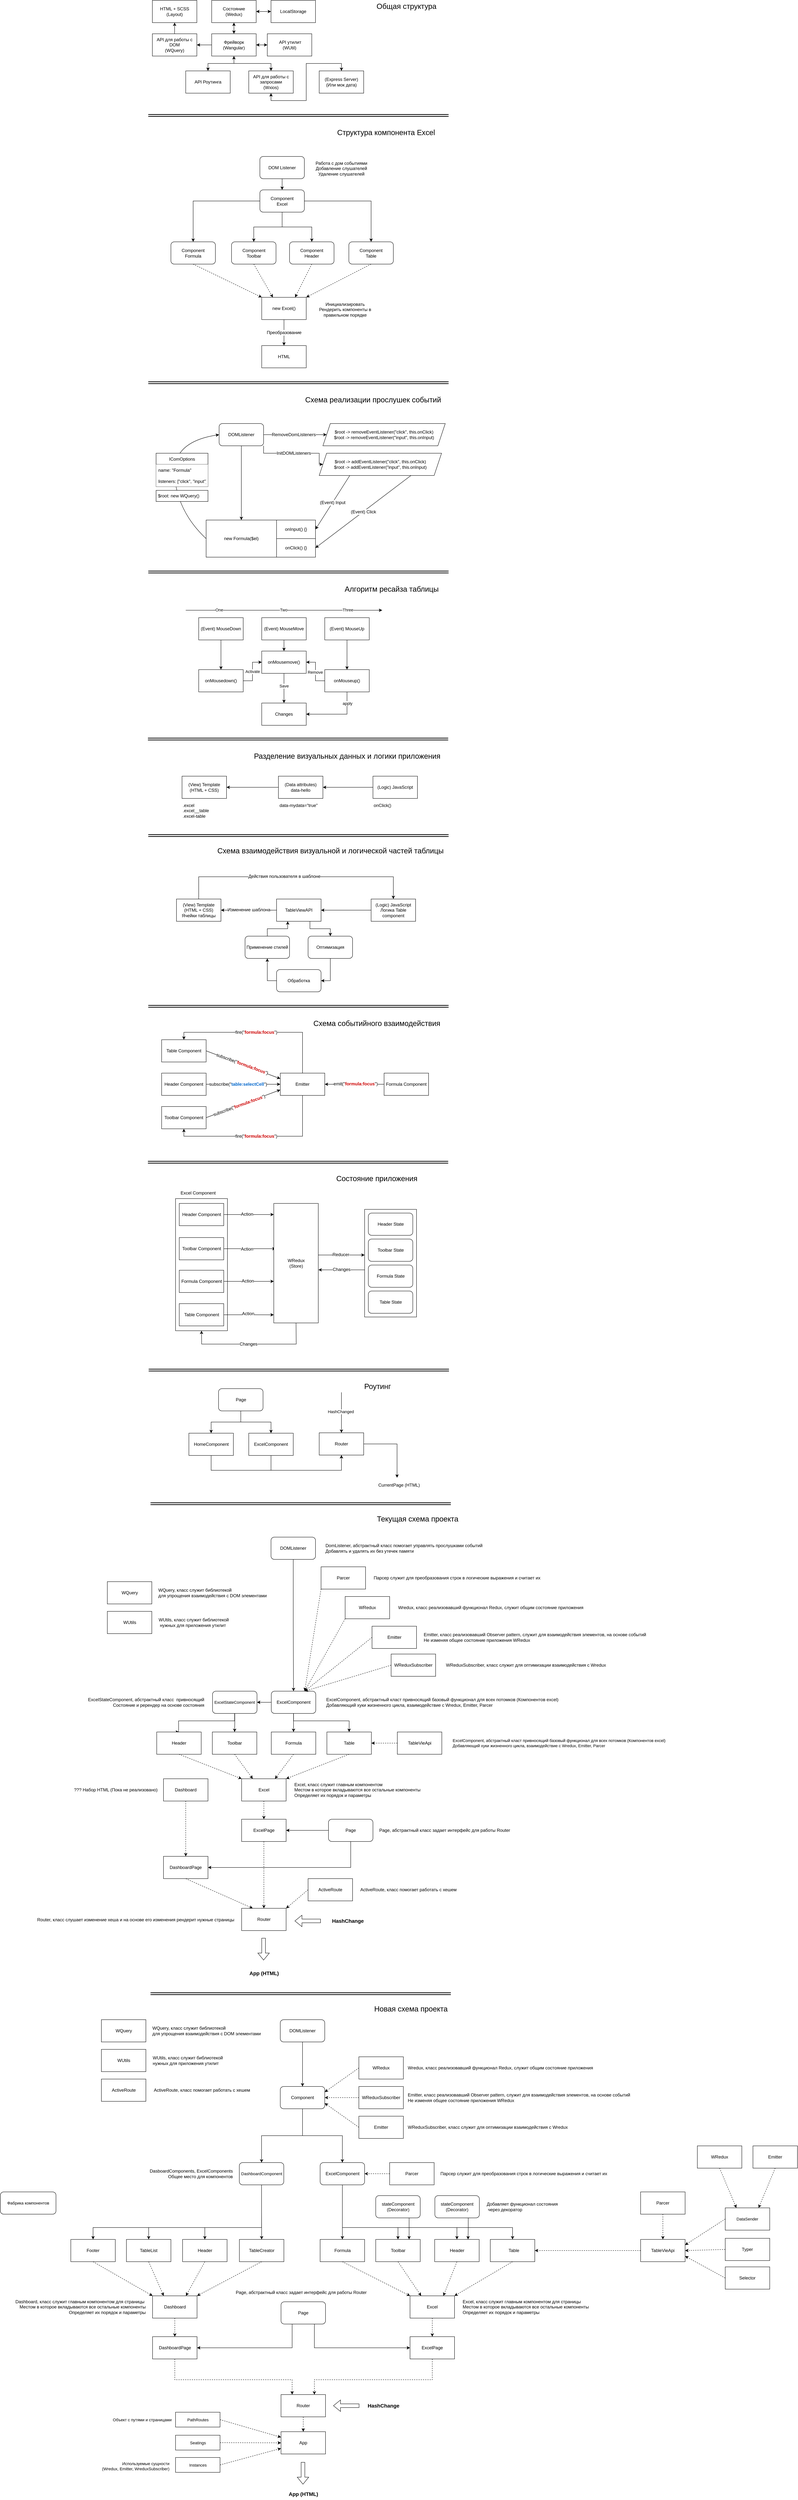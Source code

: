 <mxfile version="20.0.4" type="device"><diagram id="qJxtQw8U1qN8y1WFRhS3" name="Схемы"><mxGraphModel dx="1823" dy="556" grid="1" gridSize="10" guides="1" tooltips="1" connect="1" arrows="1" fold="1" page="1" pageScale="1" pageWidth="827" pageHeight="1169" math="0" shadow="0"><root><mxCell id="0"/><mxCell id="1" parent="0"/><mxCell id="AcKoNitizJexsSUauJ64-39" value="" style="rounded=0;whiteSpace=wrap;html=1;shadow=0;glass=0;fontSize=12;fillColor=default;" parent="1" vertex="1"><mxGeometry x="82.5" y="3248" width="140" height="356" as="geometry"/></mxCell><mxCell id="K-oi6Xyugixk-RmaO5vh-9" style="edgeStyle=orthogonalEdgeStyle;rounded=0;orthogonalLoop=1;jettySize=auto;html=1;entryX=1;entryY=0.5;entryDx=0;entryDy=0;" parent="1" source="K-oi6Xyugixk-RmaO5vh-1" target="K-oi6Xyugixk-RmaO5vh-5" edge="1"><mxGeometry relative="1" as="geometry"/></mxCell><mxCell id="K-oi6Xyugixk-RmaO5vh-11" style="edgeStyle=orthogonalEdgeStyle;rounded=0;orthogonalLoop=1;jettySize=auto;html=1;exitX=0.5;exitY=1;exitDx=0;exitDy=0;entryX=0.5;entryY=0;entryDx=0;entryDy=0;" parent="1" source="K-oi6Xyugixk-RmaO5vh-1" target="K-oi6Xyugixk-RmaO5vh-8" edge="1"><mxGeometry relative="1" as="geometry"/></mxCell><mxCell id="K-oi6Xyugixk-RmaO5vh-13" style="edgeStyle=orthogonalEdgeStyle;rounded=0;orthogonalLoop=1;jettySize=auto;html=1;exitX=1;exitY=0.5;exitDx=0;exitDy=0;entryX=0;entryY=0.5;entryDx=0;entryDy=0;" parent="1" source="K-oi6Xyugixk-RmaO5vh-1" target="K-oi6Xyugixk-RmaO5vh-4" edge="1"><mxGeometry relative="1" as="geometry"/></mxCell><mxCell id="K-oi6Xyugixk-RmaO5vh-19" style="edgeStyle=orthogonalEdgeStyle;rounded=0;orthogonalLoop=1;jettySize=auto;html=1;entryX=0.5;entryY=1;entryDx=0;entryDy=0;" parent="1" source="K-oi6Xyugixk-RmaO5vh-1" target="K-oi6Xyugixk-RmaO5vh-2" edge="1"><mxGeometry relative="1" as="geometry"/></mxCell><mxCell id="K-oi6Xyugixk-RmaO5vh-24" style="edgeStyle=orthogonalEdgeStyle;rounded=0;orthogonalLoop=1;jettySize=auto;html=1;exitX=0.5;exitY=1;exitDx=0;exitDy=0;entryX=0.5;entryY=0;entryDx=0;entryDy=0;" parent="1" source="K-oi6Xyugixk-RmaO5vh-1" target="K-oi6Xyugixk-RmaO5vh-6" edge="1"><mxGeometry relative="1" as="geometry"/></mxCell><mxCell id="K-oi6Xyugixk-RmaO5vh-1" value="Фрейворк&lt;br&gt;(Wangular)" style="rounded=0;whiteSpace=wrap;html=1;" parent="1" vertex="1"><mxGeometry x="180" y="110" width="120" height="60" as="geometry"/></mxCell><mxCell id="K-oi6Xyugixk-RmaO5vh-16" style="edgeStyle=orthogonalEdgeStyle;rounded=0;orthogonalLoop=1;jettySize=auto;html=1;entryX=0;entryY=0.5;entryDx=0;entryDy=0;" parent="1" source="K-oi6Xyugixk-RmaO5vh-2" target="K-oi6Xyugixk-RmaO5vh-15" edge="1"><mxGeometry relative="1" as="geometry"/></mxCell><mxCell id="K-oi6Xyugixk-RmaO5vh-20" style="edgeStyle=orthogonalEdgeStyle;rounded=0;orthogonalLoop=1;jettySize=auto;html=1;entryX=0.5;entryY=0;entryDx=0;entryDy=0;" parent="1" source="K-oi6Xyugixk-RmaO5vh-2" target="K-oi6Xyugixk-RmaO5vh-1" edge="1"><mxGeometry relative="1" as="geometry"/></mxCell><mxCell id="K-oi6Xyugixk-RmaO5vh-2" value="Состояние&lt;br&gt;(Wedux)" style="rounded=0;whiteSpace=wrap;html=1;" parent="1" vertex="1"><mxGeometry x="180" y="20" width="120" height="60" as="geometry"/></mxCell><mxCell id="K-oi6Xyugixk-RmaO5vh-3" value="HTML + SCSS&lt;br&gt;(Layout)" style="rounded=0;whiteSpace=wrap;html=1;" parent="1" vertex="1"><mxGeometry x="20" y="20" width="120" height="60" as="geometry"/></mxCell><mxCell id="K-oi6Xyugixk-RmaO5vh-14" style="edgeStyle=orthogonalEdgeStyle;rounded=0;orthogonalLoop=1;jettySize=auto;html=1;exitX=0;exitY=0.5;exitDx=0;exitDy=0;entryX=1;entryY=0.5;entryDx=0;entryDy=0;" parent="1" source="K-oi6Xyugixk-RmaO5vh-4" target="K-oi6Xyugixk-RmaO5vh-1" edge="1"><mxGeometry relative="1" as="geometry"/></mxCell><mxCell id="K-oi6Xyugixk-RmaO5vh-4" value="&amp;nbsp;API утилит&lt;br&gt;(WUtil)" style="rounded=0;whiteSpace=wrap;html=1;" parent="1" vertex="1"><mxGeometry x="330" y="110" width="120" height="60" as="geometry"/></mxCell><mxCell id="K-oi6Xyugixk-RmaO5vh-10" style="edgeStyle=orthogonalEdgeStyle;rounded=0;orthogonalLoop=1;jettySize=auto;html=1;entryX=0.5;entryY=1;entryDx=0;entryDy=0;" parent="1" source="K-oi6Xyugixk-RmaO5vh-5" target="K-oi6Xyugixk-RmaO5vh-3" edge="1"><mxGeometry relative="1" as="geometry"/></mxCell><mxCell id="K-oi6Xyugixk-RmaO5vh-5" value="API для работы с DOM&lt;br&gt;(WQuery)" style="rounded=0;whiteSpace=wrap;html=1;" parent="1" vertex="1"><mxGeometry x="20" y="110" width="120" height="60" as="geometry"/></mxCell><mxCell id="K-oi6Xyugixk-RmaO5vh-22" style="edgeStyle=orthogonalEdgeStyle;rounded=0;orthogonalLoop=1;jettySize=auto;html=1;exitX=0.5;exitY=1;exitDx=0;exitDy=0;entryX=0.5;entryY=0;entryDx=0;entryDy=0;" parent="1" source="K-oi6Xyugixk-RmaO5vh-6" target="K-oi6Xyugixk-RmaO5vh-7" edge="1"><mxGeometry relative="1" as="geometry"/></mxCell><mxCell id="K-oi6Xyugixk-RmaO5vh-6" value="API для работы с запросами&lt;br&gt;(Wxios)" style="rounded=0;whiteSpace=wrap;html=1;" parent="1" vertex="1"><mxGeometry x="280" y="210" width="120" height="60" as="geometry"/></mxCell><mxCell id="K-oi6Xyugixk-RmaO5vh-23" style="edgeStyle=orthogonalEdgeStyle;rounded=0;orthogonalLoop=1;jettySize=auto;html=1;exitX=0.5;exitY=0;exitDx=0;exitDy=0;entryX=0.5;entryY=1;entryDx=0;entryDy=0;" parent="1" source="K-oi6Xyugixk-RmaO5vh-7" target="K-oi6Xyugixk-RmaO5vh-6" edge="1"><mxGeometry relative="1" as="geometry"/></mxCell><mxCell id="K-oi6Xyugixk-RmaO5vh-7" value="(Express Server)&lt;br&gt;(Или мок дата)" style="rounded=0;whiteSpace=wrap;html=1;" parent="1" vertex="1"><mxGeometry x="470" y="210" width="120" height="60" as="geometry"/></mxCell><mxCell id="K-oi6Xyugixk-RmaO5vh-12" style="edgeStyle=orthogonalEdgeStyle;rounded=0;orthogonalLoop=1;jettySize=auto;html=1;exitX=0.5;exitY=0;exitDx=0;exitDy=0;entryX=0.5;entryY=1;entryDx=0;entryDy=0;" parent="1" source="K-oi6Xyugixk-RmaO5vh-8" target="K-oi6Xyugixk-RmaO5vh-1" edge="1"><mxGeometry relative="1" as="geometry"/></mxCell><mxCell id="K-oi6Xyugixk-RmaO5vh-8" value="API Роутинга" style="rounded=0;whiteSpace=wrap;html=1;" parent="1" vertex="1"><mxGeometry x="110" y="210" width="120" height="60" as="geometry"/></mxCell><mxCell id="K-oi6Xyugixk-RmaO5vh-17" style="edgeStyle=orthogonalEdgeStyle;rounded=0;orthogonalLoop=1;jettySize=auto;html=1;entryX=1;entryY=0.5;entryDx=0;entryDy=0;" parent="1" source="K-oi6Xyugixk-RmaO5vh-15" target="K-oi6Xyugixk-RmaO5vh-2" edge="1"><mxGeometry relative="1" as="geometry"/></mxCell><mxCell id="K-oi6Xyugixk-RmaO5vh-15" value="LocalStorage" style="rounded=0;whiteSpace=wrap;html=1;" parent="1" vertex="1"><mxGeometry x="340" y="20" width="120" height="60" as="geometry"/></mxCell><mxCell id="K-oi6Xyugixk-RmaO5vh-25" value="" style="html=1;rounded=0;shape=link;strokeWidth=2;" parent="1" edge="1"><mxGeometry width="100" relative="1" as="geometry"><mxPoint x="9" y="330" as="sourcePoint"/><mxPoint x="819" y="330" as="targetPoint"/></mxGeometry></mxCell><mxCell id="K-oi6Xyugixk-RmaO5vh-27" value="Общая структура" style="text;html=1;align=center;verticalAlign=middle;resizable=0;points=[];autosize=1;strokeColor=none;fillColor=none;fontSize=20;" parent="1" vertex="1"><mxGeometry x="615" y="20" width="180" height="30" as="geometry"/></mxCell><mxCell id="K-oi6Xyugixk-RmaO5vh-28" value="Структура компонента Excel" style="text;html=1;align=center;verticalAlign=middle;resizable=0;points=[];autosize=1;strokeColor=none;fillColor=none;fontSize=20;" parent="1" vertex="1"><mxGeometry x="505" y="360" width="290" height="30" as="geometry"/></mxCell><mxCell id="K-oi6Xyugixk-RmaO5vh-30" value="Component&lt;br&gt;Header" style="rounded=1;whiteSpace=wrap;html=1;fontSize=12;" parent="1" vertex="1"><mxGeometry x="390" y="670.5" width="120" height="60" as="geometry"/></mxCell><mxCell id="K-oi6Xyugixk-RmaO5vh-31" value="Component&lt;br&gt;Formula" style="rounded=1;whiteSpace=wrap;html=1;fontSize=12;" parent="1" vertex="1"><mxGeometry x="70" y="670.5" width="120" height="60" as="geometry"/></mxCell><mxCell id="K-oi6Xyugixk-RmaO5vh-32" value="Component&lt;br&gt;Toolbar" style="rounded=1;whiteSpace=wrap;html=1;fontSize=12;" parent="1" vertex="1"><mxGeometry x="233.5" y="670.5" width="120" height="60" as="geometry"/></mxCell><mxCell id="K-oi6Xyugixk-RmaO5vh-33" value="Component&lt;br&gt;Table" style="rounded=1;whiteSpace=wrap;html=1;fontSize=12;" parent="1" vertex="1"><mxGeometry x="550" y="670.5" width="120" height="60" as="geometry"/></mxCell><mxCell id="K-oi6Xyugixk-RmaO5vh-37" style="edgeStyle=orthogonalEdgeStyle;rounded=0;orthogonalLoop=1;jettySize=auto;html=1;entryX=0.5;entryY=0;entryDx=0;entryDy=0;fontSize=12;strokeWidth=1;" parent="1" source="K-oi6Xyugixk-RmaO5vh-35" target="K-oi6Xyugixk-RmaO5vh-36" edge="1"><mxGeometry relative="1" as="geometry"/></mxCell><mxCell id="K-oi6Xyugixk-RmaO5vh-35" value="DOM Listener" style="rounded=1;whiteSpace=wrap;html=1;fontSize=12;" parent="1" vertex="1"><mxGeometry x="310" y="440.5" width="120" height="60" as="geometry"/></mxCell><mxCell id="K-oi6Xyugixk-RmaO5vh-39" style="edgeStyle=orthogonalEdgeStyle;rounded=0;orthogonalLoop=1;jettySize=auto;html=1;entryX=0.5;entryY=0;entryDx=0;entryDy=0;fontSize=12;strokeWidth=1;" parent="1" source="K-oi6Xyugixk-RmaO5vh-36" target="K-oi6Xyugixk-RmaO5vh-31" edge="1"><mxGeometry relative="1" as="geometry"/></mxCell><mxCell id="K-oi6Xyugixk-RmaO5vh-40" style="edgeStyle=orthogonalEdgeStyle;rounded=0;orthogonalLoop=1;jettySize=auto;html=1;entryX=0.5;entryY=0;entryDx=0;entryDy=0;fontSize=12;strokeWidth=1;" parent="1" source="K-oi6Xyugixk-RmaO5vh-36" target="K-oi6Xyugixk-RmaO5vh-32" edge="1"><mxGeometry relative="1" as="geometry"/></mxCell><mxCell id="K-oi6Xyugixk-RmaO5vh-41" style="edgeStyle=orthogonalEdgeStyle;rounded=0;orthogonalLoop=1;jettySize=auto;html=1;entryX=0.5;entryY=0;entryDx=0;entryDy=0;fontSize=12;strokeWidth=1;" parent="1" source="K-oi6Xyugixk-RmaO5vh-36" target="K-oi6Xyugixk-RmaO5vh-30" edge="1"><mxGeometry relative="1" as="geometry"/></mxCell><mxCell id="K-oi6Xyugixk-RmaO5vh-42" style="edgeStyle=orthogonalEdgeStyle;rounded=0;orthogonalLoop=1;jettySize=auto;html=1;entryX=0.5;entryY=0;entryDx=0;entryDy=0;fontSize=12;strokeWidth=1;" parent="1" source="K-oi6Xyugixk-RmaO5vh-36" target="K-oi6Xyugixk-RmaO5vh-33" edge="1"><mxGeometry relative="1" as="geometry"/></mxCell><mxCell id="K-oi6Xyugixk-RmaO5vh-36" value="Component&lt;br&gt;Excel" style="rounded=1;whiteSpace=wrap;html=1;fontSize=12;" parent="1" vertex="1"><mxGeometry x="310" y="530.5" width="120" height="60" as="geometry"/></mxCell><mxCell id="K-oi6Xyugixk-RmaO5vh-38" value="&lt;div&gt;&lt;span&gt;Работа с дом событиями&lt;br&gt;Добавление слушателей&lt;br&gt;Удаление слушателей&lt;/span&gt;&lt;/div&gt;" style="text;html=1;strokeColor=none;fillColor=none;align=center;verticalAlign=middle;whiteSpace=wrap;rounded=0;fontSize=12;" parent="1" vertex="1"><mxGeometry x="450" y="440.5" width="160" height="65" as="geometry"/></mxCell><mxCell id="K-oi6Xyugixk-RmaO5vh-43" value="Инициализировать&lt;br&gt;Рендерить компоненты в правильном порядке" style="text;html=1;strokeColor=none;fillColor=none;align=center;verticalAlign=middle;whiteSpace=wrap;rounded=0;fontSize=12;" parent="1" vertex="1"><mxGeometry x="460" y="820" width="160" height="65" as="geometry"/></mxCell><mxCell id="K-oi6Xyugixk-RmaO5vh-45" value="new Excel()" style="rounded=0;whiteSpace=wrap;html=1;fontSize=12;" parent="1" vertex="1"><mxGeometry x="315" y="820" width="120" height="60" as="geometry"/></mxCell><mxCell id="K-oi6Xyugixk-RmaO5vh-46" value="" style="endArrow=classic;html=1;rounded=0;fontSize=12;strokeWidth=1;exitX=0.5;exitY=1;exitDx=0;exitDy=0;entryX=0;entryY=0;entryDx=0;entryDy=0;dashed=1;" parent="1" source="K-oi6Xyugixk-RmaO5vh-31" target="K-oi6Xyugixk-RmaO5vh-45" edge="1"><mxGeometry width="50" height="50" relative="1" as="geometry"><mxPoint x="160" y="850" as="sourcePoint"/><mxPoint x="210" y="800" as="targetPoint"/></mxGeometry></mxCell><mxCell id="K-oi6Xyugixk-RmaO5vh-48" value="" style="endArrow=classic;html=1;rounded=0;fontSize=12;strokeWidth=1;exitX=0.5;exitY=1;exitDx=0;exitDy=0;entryX=0.25;entryY=0;entryDx=0;entryDy=0;dashed=1;" parent="1" source="K-oi6Xyugixk-RmaO5vh-32" target="K-oi6Xyugixk-RmaO5vh-45" edge="1"><mxGeometry width="50" height="50" relative="1" as="geometry"><mxPoint x="140" y="740.5" as="sourcePoint"/><mxPoint x="325" y="830" as="targetPoint"/></mxGeometry></mxCell><mxCell id="K-oi6Xyugixk-RmaO5vh-49" value="" style="endArrow=classic;html=1;rounded=0;fontSize=12;strokeWidth=1;exitX=0.5;exitY=1;exitDx=0;exitDy=0;entryX=0.75;entryY=0;entryDx=0;entryDy=0;dashed=1;" parent="1" source="K-oi6Xyugixk-RmaO5vh-30" target="K-oi6Xyugixk-RmaO5vh-45" edge="1"><mxGeometry width="50" height="50" relative="1" as="geometry"><mxPoint x="303.5" y="740.5" as="sourcePoint"/><mxPoint x="355" y="830" as="targetPoint"/></mxGeometry></mxCell><mxCell id="K-oi6Xyugixk-RmaO5vh-50" value="" style="endArrow=classic;html=1;rounded=0;fontSize=12;strokeWidth=1;exitX=0.5;exitY=1;exitDx=0;exitDy=0;dashed=1;entryX=1;entryY=0;entryDx=0;entryDy=0;" parent="1" source="K-oi6Xyugixk-RmaO5vh-33" target="K-oi6Xyugixk-RmaO5vh-45" edge="1"><mxGeometry width="50" height="50" relative="1" as="geometry"><mxPoint x="460" y="740.5" as="sourcePoint"/><mxPoint x="460" y="800" as="targetPoint"/></mxGeometry></mxCell><mxCell id="K-oi6Xyugixk-RmaO5vh-51" value="HTML" style="rounded=0;whiteSpace=wrap;html=1;fontSize=12;" parent="1" vertex="1"><mxGeometry x="315" y="950" width="120" height="60" as="geometry"/></mxCell><mxCell id="K-oi6Xyugixk-RmaO5vh-57" value="" style="endArrow=classic;html=1;rounded=0;fontSize=12;strokeWidth=1;exitX=0.5;exitY=1;exitDx=0;exitDy=0;entryX=0.5;entryY=0;entryDx=0;entryDy=0;" parent="1" source="K-oi6Xyugixk-RmaO5vh-45" target="K-oi6Xyugixk-RmaO5vh-51" edge="1"><mxGeometry relative="1" as="geometry"><mxPoint x="350" y="920" as="sourcePoint"/><mxPoint x="450" y="920" as="targetPoint"/></mxGeometry></mxCell><mxCell id="K-oi6Xyugixk-RmaO5vh-58" value="Преобразование" style="edgeLabel;resizable=0;html=1;align=center;verticalAlign=middle;fontSize=12;" parent="K-oi6Xyugixk-RmaO5vh-57" connectable="0" vertex="1"><mxGeometry relative="1" as="geometry"/></mxCell><mxCell id="IQajYc31kiMoE81LMQ7p-1" value="" style="curved=1;endArrow=classic;html=1;rounded=0;exitX=0;exitY=0.5;exitDx=0;exitDy=0;entryX=0;entryY=0.5;entryDx=0;entryDy=0;" parent="1" source="IQajYc31kiMoE81LMQ7p-2" target="IQajYc31kiMoE81LMQ7p-8" edge="1"><mxGeometry width="50" height="50" relative="1" as="geometry"><mxPoint x="400" y="1390" as="sourcePoint"/><mxPoint x="450" y="1340" as="targetPoint"/><Array as="points"><mxPoint x="90" y="1400"/><mxPoint x="70" y="1210"/></Array></mxGeometry></mxCell><mxCell id="IQajYc31kiMoE81LMQ7p-2" value="new Formula($el)" style="rounded=0;whiteSpace=wrap;html=1;" parent="1" vertex="1"><mxGeometry x="165" y="1420" width="190" height="100" as="geometry"/></mxCell><mxCell id="IQajYc31kiMoE81LMQ7p-3" style="edgeStyle=orthogonalEdgeStyle;rounded=0;orthogonalLoop=1;jettySize=auto;html=1;entryX=0.5;entryY=0;entryDx=0;entryDy=0;" parent="1" source="IQajYc31kiMoE81LMQ7p-8" target="IQajYc31kiMoE81LMQ7p-2" edge="1"><mxGeometry relative="1" as="geometry"/></mxCell><mxCell id="IQajYc31kiMoE81LMQ7p-4" style="edgeStyle=orthogonalEdgeStyle;rounded=0;orthogonalLoop=1;jettySize=auto;html=1;entryX=0;entryY=0.5;entryDx=0;entryDy=0;" parent="1" source="IQajYc31kiMoE81LMQ7p-8" target="IQajYc31kiMoE81LMQ7p-13" edge="1"><mxGeometry relative="1" as="geometry"><Array as="points"><mxPoint x="320" y="1240"/><mxPoint x="470" y="1240"/><mxPoint x="470" y="1270"/></Array></mxGeometry></mxCell><mxCell id="IQajYc31kiMoE81LMQ7p-5" value="InitDOMListeners" style="edgeLabel;html=1;align=center;verticalAlign=middle;resizable=0;points=[];fontSize=12;" parent="IQajYc31kiMoE81LMQ7p-4" vertex="1" connectable="0"><mxGeometry x="-0.15" y="2" relative="1" as="geometry"><mxPoint x="11" y="2" as="offset"/></mxGeometry></mxCell><mxCell id="IQajYc31kiMoE81LMQ7p-6" style="edgeStyle=orthogonalEdgeStyle;rounded=0;orthogonalLoop=1;jettySize=auto;html=1;fontSize=12;entryX=0;entryY=0.5;entryDx=0;entryDy=0;" parent="1" source="IQajYc31kiMoE81LMQ7p-8" target="IQajYc31kiMoE81LMQ7p-14" edge="1"><mxGeometry relative="1" as="geometry"><mxPoint x="470" y="1230" as="targetPoint"/><Array as="points"/></mxGeometry></mxCell><mxCell id="IQajYc31kiMoE81LMQ7p-7" value="RemoveDomListeners" style="edgeLabel;html=1;align=center;verticalAlign=middle;resizable=0;points=[];fontSize=12;" parent="IQajYc31kiMoE81LMQ7p-6" vertex="1" connectable="0"><mxGeometry x="0.11" y="-2" relative="1" as="geometry"><mxPoint x="-14" y="-2" as="offset"/></mxGeometry></mxCell><mxCell id="IQajYc31kiMoE81LMQ7p-8" value="DOMListener" style="rounded=1;whiteSpace=wrap;html=1;" parent="1" vertex="1"><mxGeometry x="200" y="1160" width="120" height="60" as="geometry"/></mxCell><mxCell id="IQajYc31kiMoE81LMQ7p-9" value="IComOptions" style="swimlane;fontStyle=0;childLayout=stackLayout;horizontal=1;startSize=30;horizontalStack=0;resizeParent=1;resizeParentMax=0;resizeLast=0;collapsible=1;marginBottom=0;" parent="1" vertex="1"><mxGeometry x="30" y="1240" width="140" height="90" as="geometry"><mxRectangle x="310" y="130" width="100" height="30" as="alternateBounds"/></mxGeometry></mxCell><mxCell id="IQajYc31kiMoE81LMQ7p-10" value="name: &quot;Formula&quot;" style="text;strokeColor=none;fillColor=default;align=left;verticalAlign=middle;spacingLeft=4;spacingRight=4;overflow=hidden;points=[[0,0.5],[1,0.5]];portConstraint=eastwest;rotatable=0;" parent="IQajYc31kiMoE81LMQ7p-9" vertex="1"><mxGeometry y="30" width="140" height="30" as="geometry"/></mxCell><mxCell id="IQajYc31kiMoE81LMQ7p-11" value="listeners: [&quot;click&quot;, &quot;input&quot;]" style="text;strokeColor=none;fillColor=default;align=left;verticalAlign=middle;spacingLeft=4;spacingRight=4;overflow=hidden;points=[[0,0.5],[1,0.5]];portConstraint=eastwest;rotatable=0;" parent="IQajYc31kiMoE81LMQ7p-9" vertex="1"><mxGeometry y="60" width="140" height="30" as="geometry"/></mxCell><mxCell id="IQajYc31kiMoE81LMQ7p-12" value="&amp;nbsp;$root: new WQuery()" style="rounded=0;whiteSpace=wrap;html=1;align=left;" parent="1" vertex="1"><mxGeometry x="30" y="1340" width="140" height="30" as="geometry"/></mxCell><mxCell id="IQajYc31kiMoE81LMQ7p-13" value="$root -&amp;gt; addEventListener(&quot;click&quot;, this.onClick)&lt;br&gt;$root -&amp;gt; addEventListener(&quot;input&quot;, this.onInput)" style="shape=parallelogram;perimeter=parallelogramPerimeter;whiteSpace=wrap;html=1;fixedSize=1;fillColor=default;" parent="1" vertex="1"><mxGeometry x="470" y="1240" width="330" height="60" as="geometry"/></mxCell><mxCell id="IQajYc31kiMoE81LMQ7p-14" value="$root -&amp;gt; removeEventListener(&quot;click&quot;, this.onClick)&lt;br&gt;$root -&amp;gt; removeEventListener(&quot;input&quot;, this.onInput)" style="shape=parallelogram;perimeter=parallelogramPerimeter;whiteSpace=wrap;html=1;fixedSize=1;fillColor=default;" parent="1" vertex="1"><mxGeometry x="480" y="1160" width="330" height="60" as="geometry"/></mxCell><mxCell id="IQajYc31kiMoE81LMQ7p-15" value="" style="endArrow=classic;html=1;rounded=0;fontSize=12;exitX=0.25;exitY=1;exitDx=0;exitDy=0;entryX=1;entryY=0.5;entryDx=0;entryDy=0;" parent="1" source="IQajYc31kiMoE81LMQ7p-13" target="IQajYc31kiMoE81LMQ7p-17" edge="1"><mxGeometry relative="1" as="geometry"><mxPoint x="320" y="1370" as="sourcePoint"/><mxPoint x="635" y="1410" as="targetPoint"/></mxGeometry></mxCell><mxCell id="IQajYc31kiMoE81LMQ7p-16" value="(Event) Input" style="edgeLabel;resizable=0;html=1;align=center;verticalAlign=middle;fontSize=12;fillColor=default;" parent="IQajYc31kiMoE81LMQ7p-15" connectable="0" vertex="1"><mxGeometry relative="1" as="geometry"/></mxCell><mxCell id="IQajYc31kiMoE81LMQ7p-17" value="onInput() {}" style="rounded=0;whiteSpace=wrap;html=1;fontSize=12;fillColor=default;" parent="1" vertex="1"><mxGeometry x="355" y="1420" width="105" height="50" as="geometry"/></mxCell><mxCell id="IQajYc31kiMoE81LMQ7p-18" value="onClick() {}" style="rounded=0;whiteSpace=wrap;html=1;fontSize=12;fillColor=default;" parent="1" vertex="1"><mxGeometry x="355" y="1470" width="105" height="50" as="geometry"/></mxCell><mxCell id="IQajYc31kiMoE81LMQ7p-19" value="" style="endArrow=classic;html=1;rounded=0;fontSize=12;exitX=0.75;exitY=1;exitDx=0;exitDy=0;entryX=1;entryY=0.5;entryDx=0;entryDy=0;" parent="1" source="IQajYc31kiMoE81LMQ7p-13" target="IQajYc31kiMoE81LMQ7p-18" edge="1"><mxGeometry relative="1" as="geometry"><mxPoint x="645" y="1310" as="sourcePoint"/><mxPoint x="470" y="1455" as="targetPoint"/></mxGeometry></mxCell><mxCell id="IQajYc31kiMoE81LMQ7p-20" value="(Event) Click" style="edgeLabel;resizable=0;html=1;align=center;verticalAlign=middle;fontSize=12;fillColor=default;" parent="IQajYc31kiMoE81LMQ7p-19" connectable="0" vertex="1"><mxGeometry relative="1" as="geometry"/></mxCell><mxCell id="IQajYc31kiMoE81LMQ7p-21" value="" style="html=1;rounded=0;shape=link;strokeWidth=2;" parent="1" edge="1"><mxGeometry width="100" relative="1" as="geometry"><mxPoint x="9" y="1050" as="sourcePoint"/><mxPoint x="819" y="1050" as="targetPoint"/></mxGeometry></mxCell><mxCell id="YydaqaswuYjlvjJm-8tF-1" value="Схема реализации прослушек событий" style="text;html=1;align=center;verticalAlign=middle;resizable=0;points=[];autosize=1;strokeColor=none;fillColor=none;fontSize=20;" parent="1" vertex="1"><mxGeometry x="420" y="1080" width="390" height="30" as="geometry"/></mxCell><mxCell id="Lkx9HCyV-ns1tDTY8K9N-1" value="" style="html=1;rounded=0;shape=link;strokeWidth=2;" parent="1" edge="1"><mxGeometry width="100" relative="1" as="geometry"><mxPoint x="9" y="1560" as="sourcePoint"/><mxPoint x="819" y="1560" as="targetPoint"/></mxGeometry></mxCell><mxCell id="Lkx9HCyV-ns1tDTY8K9N-2" value="Алгоритм ресайза таблицы" style="text;html=1;align=center;verticalAlign=middle;resizable=0;points=[];autosize=1;strokeColor=none;fillColor=none;fontSize=20;" parent="1" vertex="1"><mxGeometry x="530" y="1590" width="270" height="30" as="geometry"/></mxCell><mxCell id="Lkx9HCyV-ns1tDTY8K9N-7" style="edgeStyle=orthogonalEdgeStyle;rounded=0;orthogonalLoop=1;jettySize=auto;html=1;entryX=0.5;entryY=0;entryDx=0;entryDy=0;" parent="1" source="Lkx9HCyV-ns1tDTY8K9N-3" target="Lkx9HCyV-ns1tDTY8K9N-6" edge="1"><mxGeometry relative="1" as="geometry"/></mxCell><mxCell id="Lkx9HCyV-ns1tDTY8K9N-3" value="(Event) MouseDown" style="rounded=0;whiteSpace=wrap;html=1;" parent="1" vertex="1"><mxGeometry x="145" y="1683" width="120" height="60" as="geometry"/></mxCell><mxCell id="Lkx9HCyV-ns1tDTY8K9N-11" style="edgeStyle=orthogonalEdgeStyle;rounded=0;orthogonalLoop=1;jettySize=auto;html=1;entryX=0.5;entryY=0;entryDx=0;entryDy=0;" parent="1" source="Lkx9HCyV-ns1tDTY8K9N-4" target="Lkx9HCyV-ns1tDTY8K9N-10" edge="1"><mxGeometry relative="1" as="geometry"/></mxCell><mxCell id="Lkx9HCyV-ns1tDTY8K9N-4" value="(Event) MouseMove" style="rounded=0;whiteSpace=wrap;html=1;" parent="1" vertex="1"><mxGeometry x="315" y="1683" width="120" height="60" as="geometry"/></mxCell><mxCell id="Lkx9HCyV-ns1tDTY8K9N-9" style="edgeStyle=orthogonalEdgeStyle;rounded=0;orthogonalLoop=1;jettySize=auto;html=1;entryX=0.5;entryY=0;entryDx=0;entryDy=0;" parent="1" source="Lkx9HCyV-ns1tDTY8K9N-5" target="Lkx9HCyV-ns1tDTY8K9N-8" edge="1"><mxGeometry relative="1" as="geometry"/></mxCell><mxCell id="Lkx9HCyV-ns1tDTY8K9N-5" value="(Event) MouseUp" style="rounded=0;whiteSpace=wrap;html=1;" parent="1" vertex="1"><mxGeometry x="485" y="1683" width="120" height="60" as="geometry"/></mxCell><mxCell id="Lkx9HCyV-ns1tDTY8K9N-13" value="Activate" style="edgeStyle=orthogonalEdgeStyle;rounded=0;orthogonalLoop=1;jettySize=auto;html=1;entryX=0;entryY=0.5;entryDx=0;entryDy=0;" parent="1" source="Lkx9HCyV-ns1tDTY8K9N-6" target="Lkx9HCyV-ns1tDTY8K9N-10" edge="1"><mxGeometry relative="1" as="geometry"/></mxCell><mxCell id="Lkx9HCyV-ns1tDTY8K9N-6" value="onMousedown()" style="rounded=0;whiteSpace=wrap;html=1;" parent="1" vertex="1"><mxGeometry x="145" y="1823" width="120" height="60" as="geometry"/></mxCell><mxCell id="Lkx9HCyV-ns1tDTY8K9N-15" style="edgeStyle=orthogonalEdgeStyle;rounded=0;orthogonalLoop=1;jettySize=auto;html=1;entryX=1;entryY=0.5;entryDx=0;entryDy=0;" parent="1" source="Lkx9HCyV-ns1tDTY8K9N-8" target="Lkx9HCyV-ns1tDTY8K9N-10" edge="1"><mxGeometry relative="1" as="geometry"/></mxCell><mxCell id="Lkx9HCyV-ns1tDTY8K9N-16" value="Remove" style="edgeLabel;html=1;align=center;verticalAlign=middle;resizable=0;points=[];" parent="Lkx9HCyV-ns1tDTY8K9N-15" vertex="1" connectable="0"><mxGeometry x="-0.041" y="1" relative="1" as="geometry"><mxPoint as="offset"/></mxGeometry></mxCell><mxCell id="Lkx9HCyV-ns1tDTY8K9N-25" style="edgeStyle=orthogonalEdgeStyle;rounded=0;orthogonalLoop=1;jettySize=auto;html=1;entryX=1;entryY=0.5;entryDx=0;entryDy=0;" parent="1" source="Lkx9HCyV-ns1tDTY8K9N-8" target="Lkx9HCyV-ns1tDTY8K9N-22" edge="1"><mxGeometry relative="1" as="geometry"><Array as="points"><mxPoint x="545" y="1943"/></Array></mxGeometry></mxCell><mxCell id="Lkx9HCyV-ns1tDTY8K9N-27" value="apply" style="edgeLabel;html=1;align=center;verticalAlign=middle;resizable=0;points=[];" parent="Lkx9HCyV-ns1tDTY8K9N-25" vertex="1" connectable="0"><mxGeometry x="-0.643" y="1" relative="1" as="geometry"><mxPoint as="offset"/></mxGeometry></mxCell><mxCell id="Lkx9HCyV-ns1tDTY8K9N-8" value="onMouseup()" style="rounded=0;whiteSpace=wrap;html=1;" parent="1" vertex="1"><mxGeometry x="485" y="1823" width="120" height="60" as="geometry"/></mxCell><mxCell id="Lkx9HCyV-ns1tDTY8K9N-24" style="edgeStyle=orthogonalEdgeStyle;rounded=0;orthogonalLoop=1;jettySize=auto;html=1;entryX=0.5;entryY=0;entryDx=0;entryDy=0;" parent="1" source="Lkx9HCyV-ns1tDTY8K9N-10" target="Lkx9HCyV-ns1tDTY8K9N-22" edge="1"><mxGeometry relative="1" as="geometry"/></mxCell><mxCell id="Lkx9HCyV-ns1tDTY8K9N-26" value="Save" style="edgeLabel;html=1;align=center;verticalAlign=middle;resizable=0;points=[];" parent="Lkx9HCyV-ns1tDTY8K9N-24" vertex="1" connectable="0"><mxGeometry x="-0.158" relative="1" as="geometry"><mxPoint as="offset"/></mxGeometry></mxCell><mxCell id="Lkx9HCyV-ns1tDTY8K9N-10" value="onMousemove()" style="rounded=0;whiteSpace=wrap;html=1;" parent="1" vertex="1"><mxGeometry x="315" y="1773" width="120" height="60" as="geometry"/></mxCell><mxCell id="Lkx9HCyV-ns1tDTY8K9N-17" value="" style="endArrow=classic;html=1;rounded=0;" parent="1" edge="1"><mxGeometry width="50" height="50" relative="1" as="geometry"><mxPoint x="110" y="1663" as="sourcePoint"/><mxPoint x="640" y="1663" as="targetPoint"/></mxGeometry></mxCell><mxCell id="Lkx9HCyV-ns1tDTY8K9N-18" value="One" style="edgeLabel;html=1;align=center;verticalAlign=middle;resizable=0;points=[];" parent="Lkx9HCyV-ns1tDTY8K9N-17" vertex="1" connectable="0"><mxGeometry x="-0.663" y="2" relative="1" as="geometry"><mxPoint y="1" as="offset"/></mxGeometry></mxCell><mxCell id="Lkx9HCyV-ns1tDTY8K9N-19" value="Two" style="edgeLabel;html=1;align=center;verticalAlign=middle;resizable=0;points=[];" parent="Lkx9HCyV-ns1tDTY8K9N-17" vertex="1" connectable="0"><mxGeometry x="-0.006" y="2" relative="1" as="geometry"><mxPoint y="1" as="offset"/></mxGeometry></mxCell><mxCell id="Lkx9HCyV-ns1tDTY8K9N-20" value="&lt;span style=&quot;color: rgba(0, 0, 0, 0); font-family: monospace; font-size: 0px; text-align: start; background-color: rgb(248, 249, 250);&quot;&gt;%3CmxGraphModel%3E%3Croot%3E%3CmxCell%20id%3D%220%22%2F%3E%3CmxCell%20id%3D%221%22%20parent%3D%220%22%2F%3E%3CmxCell%20id%3D%222%22%20value%3D%22onMousedown()%22%20style%3D%22rounded%3D0%3BwhiteSpace%3Dwrap%3Bhtml%3D1%3B%22%20vertex%3D%221%22%20parent%3D%221%22%3E%3CmxGeometry%20x%3D%22140%22%20y%3D%221860%22%20width%3D%22120%22%20height%3D%2260%22%20as%3D%22geometry%22%2F%3E%3C%2FmxCell%3E%3C%2Froot%3E%3C%2FmxGraphModel%3E&lt;/span&gt;" style="edgeLabel;html=1;align=center;verticalAlign=middle;resizable=0;points=[];" parent="Lkx9HCyV-ns1tDTY8K9N-17" vertex="1" connectable="0"><mxGeometry x="0.645" y="3" relative="1" as="geometry"><mxPoint as="offset"/></mxGeometry></mxCell><mxCell id="Lkx9HCyV-ns1tDTY8K9N-21" value="Three" style="edgeLabel;html=1;align=center;verticalAlign=middle;resizable=0;points=[];" parent="Lkx9HCyV-ns1tDTY8K9N-17" vertex="1" connectable="0"><mxGeometry x="0.648" y="-1" relative="1" as="geometry"><mxPoint y="-2" as="offset"/></mxGeometry></mxCell><mxCell id="Lkx9HCyV-ns1tDTY8K9N-22" value="Changes" style="rounded=0;whiteSpace=wrap;html=1;" parent="1" vertex="1"><mxGeometry x="315" y="1913" width="120" height="60" as="geometry"/></mxCell><mxCell id="Lkx9HCyV-ns1tDTY8K9N-28" value="" style="html=1;rounded=0;shape=link;strokeWidth=2;" parent="1" edge="1"><mxGeometry width="100" relative="1" as="geometry"><mxPoint x="8" y="2010" as="sourcePoint"/><mxPoint x="818" y="2010" as="targetPoint"/></mxGeometry></mxCell><mxCell id="Lkx9HCyV-ns1tDTY8K9N-29" value="Разделение визуальных данных и логики приложения" style="text;html=1;align=center;verticalAlign=middle;resizable=0;points=[];autosize=1;strokeColor=none;fillColor=none;fontSize=20;" parent="1" vertex="1"><mxGeometry x="280" y="2040" width="530" height="30" as="geometry"/></mxCell><mxCell id="Lkx9HCyV-ns1tDTY8K9N-30" value="(View) Template (HTML + CSS)" style="rounded=0;whiteSpace=wrap;html=1;" parent="1" vertex="1"><mxGeometry x="100" y="2110" width="120" height="60" as="geometry"/></mxCell><mxCell id="Lkx9HCyV-ns1tDTY8K9N-33" style="edgeStyle=orthogonalEdgeStyle;rounded=0;orthogonalLoop=1;jettySize=auto;html=1;entryX=1;entryY=0.5;entryDx=0;entryDy=0;" parent="1" source="Lkx9HCyV-ns1tDTY8K9N-31" target="Lkx9HCyV-ns1tDTY8K9N-32" edge="1"><mxGeometry relative="1" as="geometry"/></mxCell><mxCell id="Lkx9HCyV-ns1tDTY8K9N-31" value="(Logic) JavaScript" style="rounded=0;whiteSpace=wrap;html=1;" parent="1" vertex="1"><mxGeometry x="615" y="2110" width="120" height="60" as="geometry"/></mxCell><mxCell id="Lkx9HCyV-ns1tDTY8K9N-34" style="edgeStyle=orthogonalEdgeStyle;rounded=0;orthogonalLoop=1;jettySize=auto;html=1;entryX=1;entryY=0.5;entryDx=0;entryDy=0;" parent="1" source="Lkx9HCyV-ns1tDTY8K9N-32" target="Lkx9HCyV-ns1tDTY8K9N-30" edge="1"><mxGeometry relative="1" as="geometry"/></mxCell><mxCell id="Lkx9HCyV-ns1tDTY8K9N-32" value="(Data attributes)&lt;br&gt;data-hello" style="rounded=0;whiteSpace=wrap;html=1;" parent="1" vertex="1"><mxGeometry x="360" y="2110" width="120" height="60" as="geometry"/></mxCell><mxCell id="Lkx9HCyV-ns1tDTY8K9N-35" value=".excel&lt;br&gt;.excel__table&lt;br&gt;.excel-table" style="text;html=1;strokeColor=none;fillColor=none;align=left;verticalAlign=top;whiteSpace=wrap;rounded=0;" parent="1" vertex="1"><mxGeometry x="100" y="2175" width="105" height="80" as="geometry"/></mxCell><mxCell id="Lkx9HCyV-ns1tDTY8K9N-37" value="data-mydata=&quot;true&quot;" style="text;html=1;strokeColor=none;fillColor=none;align=left;verticalAlign=top;whiteSpace=wrap;rounded=0;" parent="1" vertex="1"><mxGeometry x="361" y="2175" width="105" height="80" as="geometry"/></mxCell><mxCell id="Lkx9HCyV-ns1tDTY8K9N-38" value="onClick()" style="text;html=1;strokeColor=none;fillColor=none;align=left;verticalAlign=top;whiteSpace=wrap;rounded=0;" parent="1" vertex="1"><mxGeometry x="615" y="2175" width="105" height="80" as="geometry"/></mxCell><mxCell id="KybJMxhcm3rHgcD8ZOxl-1" value="" style="html=1;rounded=0;shape=link;strokeWidth=2;" parent="1" edge="1"><mxGeometry width="100" relative="1" as="geometry"><mxPoint x="9" y="2270" as="sourcePoint"/><mxPoint x="819" y="2270" as="targetPoint"/></mxGeometry></mxCell><mxCell id="KybJMxhcm3rHgcD8ZOxl-2" value="Схема взаимодействия визуальной и логической частей таблицы" style="text;html=1;align=center;verticalAlign=middle;resizable=0;points=[];autosize=1;strokeColor=none;fillColor=none;fontSize=20;" parent="1" vertex="1"><mxGeometry x="180" y="2295" width="640" height="30" as="geometry"/></mxCell><mxCell id="KybJMxhcm3rHgcD8ZOxl-3" value="(View) Template&lt;br&gt;(HTML + CSS)&lt;br&gt;&amp;nbsp;Ячейки таблицы&amp;nbsp;" style="rounded=0;whiteSpace=wrap;html=1;" parent="1" vertex="1"><mxGeometry x="85" y="2441" width="120" height="60" as="geometry"/></mxCell><mxCell id="KybJMxhcm3rHgcD8ZOxl-6" style="edgeStyle=orthogonalEdgeStyle;rounded=0;orthogonalLoop=1;jettySize=auto;html=1;entryX=1;entryY=0.5;entryDx=0;entryDy=0;" parent="1" source="KybJMxhcm3rHgcD8ZOxl-4" target="KybJMxhcm3rHgcD8ZOxl-5" edge="1"><mxGeometry relative="1" as="geometry"/></mxCell><mxCell id="KybJMxhcm3rHgcD8ZOxl-4" value="(Logic) JavaScript&lt;br&gt;Логика Table component" style="rounded=0;whiteSpace=wrap;html=1;" parent="1" vertex="1"><mxGeometry x="610" y="2441" width="120" height="60" as="geometry"/></mxCell><mxCell id="KybJMxhcm3rHgcD8ZOxl-9" style="edgeStyle=orthogonalEdgeStyle;rounded=0;orthogonalLoop=1;jettySize=auto;html=1;entryX=0.5;entryY=0;entryDx=0;entryDy=0;exitX=0.75;exitY=1;exitDx=0;exitDy=0;" parent="1" source="KybJMxhcm3rHgcD8ZOxl-5" target="KybJMxhcm3rHgcD8ZOxl-7" edge="1"><mxGeometry relative="1" as="geometry"/></mxCell><mxCell id="KybJMxhcm3rHgcD8ZOxl-14" style="edgeStyle=orthogonalEdgeStyle;rounded=0;orthogonalLoop=1;jettySize=auto;html=1;entryX=1;entryY=0.5;entryDx=0;entryDy=0;" parent="1" source="KybJMxhcm3rHgcD8ZOxl-5" target="KybJMxhcm3rHgcD8ZOxl-3" edge="1"><mxGeometry relative="1" as="geometry"/></mxCell><mxCell id="KybJMxhcm3rHgcD8ZOxl-15" value="Изменение шаблона" style="edgeLabel;html=1;align=center;verticalAlign=middle;resizable=0;points=[];fontSize=12;" parent="KybJMxhcm3rHgcD8ZOxl-14" vertex="1" connectable="0"><mxGeometry x="-0.01" y="-1" relative="1" as="geometry"><mxPoint x="-1" as="offset"/></mxGeometry></mxCell><mxCell id="KybJMxhcm3rHgcD8ZOxl-5" value="TableViewAPI" style="rounded=0;whiteSpace=wrap;html=1;" parent="1" vertex="1"><mxGeometry x="355" y="2441" width="120" height="60" as="geometry"/></mxCell><mxCell id="KybJMxhcm3rHgcD8ZOxl-10" style="edgeStyle=orthogonalEdgeStyle;rounded=0;orthogonalLoop=1;jettySize=auto;html=1;entryX=1;entryY=0.5;entryDx=0;entryDy=0;" parent="1" source="KybJMxhcm3rHgcD8ZOxl-7" target="KybJMxhcm3rHgcD8ZOxl-12" edge="1"><mxGeometry relative="1" as="geometry"/></mxCell><mxCell id="KybJMxhcm3rHgcD8ZOxl-7" value="Оптимизация" style="rounded=1;whiteSpace=wrap;html=1;" parent="1" vertex="1"><mxGeometry x="440" y="2541" width="120" height="60" as="geometry"/></mxCell><mxCell id="KybJMxhcm3rHgcD8ZOxl-11" style="edgeStyle=orthogonalEdgeStyle;rounded=0;orthogonalLoop=1;jettySize=auto;html=1;entryX=0.25;entryY=1;entryDx=0;entryDy=0;" parent="1" source="KybJMxhcm3rHgcD8ZOxl-8" target="KybJMxhcm3rHgcD8ZOxl-5" edge="1"><mxGeometry relative="1" as="geometry"/></mxCell><mxCell id="KybJMxhcm3rHgcD8ZOxl-8" value="Применение стилей" style="rounded=1;whiteSpace=wrap;html=1;" parent="1" vertex="1"><mxGeometry x="270" y="2541" width="120" height="60" as="geometry"/></mxCell><mxCell id="KybJMxhcm3rHgcD8ZOxl-13" style="edgeStyle=orthogonalEdgeStyle;rounded=0;orthogonalLoop=1;jettySize=auto;html=1;entryX=0.5;entryY=1;entryDx=0;entryDy=0;exitX=0;exitY=0.5;exitDx=0;exitDy=0;" parent="1" source="KybJMxhcm3rHgcD8ZOxl-12" target="KybJMxhcm3rHgcD8ZOxl-8" edge="1"><mxGeometry relative="1" as="geometry"/></mxCell><mxCell id="KybJMxhcm3rHgcD8ZOxl-12" value="Обработка" style="rounded=1;whiteSpace=wrap;html=1;" parent="1" vertex="1"><mxGeometry x="355" y="2631" width="120" height="60" as="geometry"/></mxCell><mxCell id="KybJMxhcm3rHgcD8ZOxl-16" value="" style="endArrow=classic;html=1;rounded=0;entryX=0.5;entryY=0;entryDx=0;entryDy=0;exitX=0.5;exitY=0;exitDx=0;exitDy=0;" parent="1" source="KybJMxhcm3rHgcD8ZOxl-3" target="KybJMxhcm3rHgcD8ZOxl-4" edge="1"><mxGeometry width="50" height="50" relative="1" as="geometry"><mxPoint x="70" y="2381" as="sourcePoint"/><mxPoint x="680" y="2391" as="targetPoint"/><Array as="points"><mxPoint x="145" y="2381"/><mxPoint x="670" y="2381"/></Array></mxGeometry></mxCell><mxCell id="KybJMxhcm3rHgcD8ZOxl-17" value="Действия пользователя в шаблоне" style="edgeLabel;html=1;align=center;verticalAlign=middle;resizable=0;points=[];fontSize=12;" parent="KybJMxhcm3rHgcD8ZOxl-16" vertex="1" connectable="0"><mxGeometry x="-0.096" y="1" relative="1" as="geometry"><mxPoint x="-1" as="offset"/></mxGeometry></mxCell><mxCell id="64OzixXsKfxoIpkKLfGI-1" value="" style="html=1;rounded=0;shape=link;strokeWidth=2;" parent="1" edge="1"><mxGeometry width="100" relative="1" as="geometry"><mxPoint x="9" y="2730" as="sourcePoint"/><mxPoint x="819" y="2730" as="targetPoint"/></mxGeometry></mxCell><mxCell id="64OzixXsKfxoIpkKLfGI-2" value="Схема событийного взаимодействия" style="text;html=1;align=center;verticalAlign=middle;resizable=0;points=[];autosize=1;strokeColor=none;fillColor=none;fontSize=20;" parent="1" vertex="1"><mxGeometry x="440" y="2755" width="370" height="40" as="geometry"/></mxCell><mxCell id="64OzixXsKfxoIpkKLfGI-26" style="edgeStyle=orthogonalEdgeStyle;rounded=0;orthogonalLoop=1;jettySize=auto;html=1;entryX=0.5;entryY=1;entryDx=0;entryDy=0;fontSize=12;fontColor=#FF0000;exitX=0.5;exitY=1;exitDx=0;exitDy=0;" parent="1" source="64OzixXsKfxoIpkKLfGI-3" target="64OzixXsKfxoIpkKLfGI-14" edge="1"><mxGeometry relative="1" as="geometry"><Array as="points"><mxPoint x="425" y="3080"/><mxPoint x="105" y="3080"/></Array></mxGeometry></mxCell><mxCell id="64OzixXsKfxoIpkKLfGI-27" style="edgeStyle=orthogonalEdgeStyle;rounded=0;orthogonalLoop=1;jettySize=auto;html=1;entryX=0.5;entryY=0;entryDx=0;entryDy=0;fontSize=12;fontColor=#FF0000;" parent="1" source="64OzixXsKfxoIpkKLfGI-3" target="64OzixXsKfxoIpkKLfGI-4" edge="1"><mxGeometry relative="1" as="geometry"><Array as="points"><mxPoint x="425" y="2800"/><mxPoint x="105" y="2800"/></Array></mxGeometry></mxCell><mxCell id="64OzixXsKfxoIpkKLfGI-3" value="Emitter" style="rounded=0;whiteSpace=wrap;html=1;" parent="1" vertex="1"><mxGeometry x="365" y="2910" width="120" height="60" as="geometry"/></mxCell><mxCell id="64OzixXsKfxoIpkKLfGI-4" value="Table Component" style="rounded=0;whiteSpace=wrap;html=1;" parent="1" vertex="1"><mxGeometry x="45" y="2820" width="120" height="60" as="geometry"/></mxCell><mxCell id="64OzixXsKfxoIpkKLfGI-18" style="edgeStyle=orthogonalEdgeStyle;rounded=0;orthogonalLoop=1;jettySize=auto;html=1;entryX=1;entryY=0.5;entryDx=0;entryDy=0;fontSize=12;" parent="1" source="64OzixXsKfxoIpkKLfGI-5" target="64OzixXsKfxoIpkKLfGI-3" edge="1"><mxGeometry relative="1" as="geometry"/></mxCell><mxCell id="64OzixXsKfxoIpkKLfGI-19" value="emit(&quot;&lt;b style=&quot;&quot;&gt;&lt;font color=&quot;#cc0000&quot;&gt;formula:focus&lt;/font&gt;&lt;/b&gt;&quot;)" style="edgeLabel;html=1;align=center;verticalAlign=middle;resizable=0;points=[];fontSize=12;" parent="64OzixXsKfxoIpkKLfGI-18" vertex="1" connectable="0"><mxGeometry x="-0.032" y="-1" relative="1" as="geometry"><mxPoint as="offset"/></mxGeometry></mxCell><mxCell id="64OzixXsKfxoIpkKLfGI-5" value="Formula Component" style="rounded=0;whiteSpace=wrap;html=1;" parent="1" vertex="1"><mxGeometry x="645" y="2910" width="120" height="60" as="geometry"/></mxCell><mxCell id="64OzixXsKfxoIpkKLfGI-13" style="edgeStyle=orthogonalEdgeStyle;rounded=0;orthogonalLoop=1;jettySize=auto;html=1;entryX=0;entryY=0.5;entryDx=0;entryDy=0;fontSize=12;" parent="1" source="64OzixXsKfxoIpkKLfGI-12" target="64OzixXsKfxoIpkKLfGI-3" edge="1"><mxGeometry relative="1" as="geometry"/></mxCell><mxCell id="64OzixXsKfxoIpkKLfGI-23" value="subscribe(&quot;&lt;b&gt;&lt;font color=&quot;#0066cc&quot;&gt;table:selectCell&lt;/font&gt;&lt;/b&gt;&quot;)" style="edgeLabel;html=1;align=center;verticalAlign=middle;resizable=0;points=[];fontSize=12;" parent="64OzixXsKfxoIpkKLfGI-13" vertex="1" connectable="0"><mxGeometry x="-0.165" y="2" relative="1" as="geometry"><mxPoint x="2" y="2" as="offset"/></mxGeometry></mxCell><mxCell id="64OzixXsKfxoIpkKLfGI-12" value="Header Component" style="rounded=0;whiteSpace=wrap;html=1;" parent="1" vertex="1"><mxGeometry x="45" y="2910" width="120" height="60" as="geometry"/></mxCell><mxCell id="64OzixXsKfxoIpkKLfGI-14" value="Toolbar Component" style="rounded=0;whiteSpace=wrap;html=1;" parent="1" vertex="1"><mxGeometry x="45" y="3000" width="120" height="60" as="geometry"/></mxCell><mxCell id="64OzixXsKfxoIpkKLfGI-16" value="" style="endArrow=classic;html=1;rounded=0;fontSize=12;exitX=1;exitY=0.5;exitDx=0;exitDy=0;entryX=0;entryY=0.75;entryDx=0;entryDy=0;" parent="1" source="64OzixXsKfxoIpkKLfGI-14" target="64OzixXsKfxoIpkKLfGI-3" edge="1"><mxGeometry width="50" height="50" relative="1" as="geometry"><mxPoint x="340" y="3010" as="sourcePoint"/><mxPoint x="390" y="2960" as="targetPoint"/></mxGeometry></mxCell><mxCell id="64OzixXsKfxoIpkKLfGI-22" value="subscribe(&quot;&lt;b&gt;&lt;font color=&quot;#cc0000&quot;&gt;formula:focus&lt;/font&gt;&lt;/b&gt;&quot;)" style="edgeLabel;html=1;align=center;verticalAlign=middle;resizable=0;points=[];fontSize=12;rotation=340;" parent="64OzixXsKfxoIpkKLfGI-16" vertex="1" connectable="0"><mxGeometry x="-0.109" relative="1" as="geometry"><mxPoint as="offset"/></mxGeometry></mxCell><mxCell id="64OzixXsKfxoIpkKLfGI-17" value="" style="endArrow=classic;html=1;rounded=0;fontSize=12;exitX=1;exitY=0.5;exitDx=0;exitDy=0;entryX=0;entryY=0.25;entryDx=0;entryDy=0;" parent="1" source="64OzixXsKfxoIpkKLfGI-4" target="64OzixXsKfxoIpkKLfGI-3" edge="1"><mxGeometry width="50" height="50" relative="1" as="geometry"><mxPoint x="190.0" y="3020" as="sourcePoint"/><mxPoint x="375" y="2965" as="targetPoint"/></mxGeometry></mxCell><mxCell id="64OzixXsKfxoIpkKLfGI-20" value="subscribe(&quot;&lt;b&gt;&lt;font color=&quot;#cc0000&quot;&gt;formula:focus&lt;/font&gt;&lt;/b&gt;&quot;)" style="edgeLabel;html=1;align=center;verticalAlign=middle;resizable=0;points=[];fontSize=12;rotation=20;" parent="64OzixXsKfxoIpkKLfGI-17" vertex="1" connectable="0"><mxGeometry x="-0.125" relative="1" as="geometry"><mxPoint x="9" y="2" as="offset"/></mxGeometry></mxCell><mxCell id="64OzixXsKfxoIpkKLfGI-28" value="fire(&quot;&lt;b style=&quot;&quot;&gt;&lt;font color=&quot;#cc0000&quot;&gt;formula:focus&lt;/font&gt;&lt;/b&gt;&quot;)" style="edgeLabel;html=1;align=center;verticalAlign=middle;resizable=0;points=[];fontSize=12;" parent="1" vertex="1" connectable="0"><mxGeometry x="299.995" y="2800" as="geometry"/></mxCell><mxCell id="64OzixXsKfxoIpkKLfGI-29" value="fire(&quot;&lt;b style=&quot;&quot;&gt;&lt;font color=&quot;#cc0000&quot;&gt;formula:focus&lt;/font&gt;&lt;/b&gt;&quot;)" style="edgeLabel;html=1;align=center;verticalAlign=middle;resizable=0;points=[];fontSize=12;" parent="1" vertex="1" connectable="0"><mxGeometry x="299.995" y="3080" as="geometry"/></mxCell><mxCell id="AcKoNitizJexsSUauJ64-1" value="" style="html=1;rounded=0;shape=link;strokeWidth=2;" parent="1" edge="1"><mxGeometry width="100" relative="1" as="geometry"><mxPoint x="8" y="3150" as="sourcePoint"/><mxPoint x="818" y="3150" as="targetPoint"/></mxGeometry></mxCell><mxCell id="AcKoNitizJexsSUauJ64-2" value="Состояние приложения" style="text;html=1;align=center;verticalAlign=middle;resizable=0;points=[];autosize=1;strokeColor=none;fillColor=none;fontSize=20;" parent="1" vertex="1"><mxGeometry x="500" y="3173" width="250" height="40" as="geometry"/></mxCell><mxCell id="AcKoNitizJexsSUauJ64-23" style="edgeStyle=orthogonalEdgeStyle;rounded=0;orthogonalLoop=1;jettySize=auto;html=1;entryX=0.042;entryY=0.379;entryDx=0;entryDy=0;entryPerimeter=0;" parent="1" source="AcKoNitizJexsSUauJ64-3" target="AcKoNitizJexsSUauJ64-11" edge="1"><mxGeometry relative="1" as="geometry"/></mxCell><mxCell id="AcKoNitizJexsSUauJ64-30" value="Action" style="edgeLabel;html=1;align=center;verticalAlign=middle;resizable=0;points=[];fontSize=12;" parent="AcKoNitizJexsSUauJ64-23" vertex="1" connectable="0"><mxGeometry x="-0.172" y="-1" relative="1" as="geometry"><mxPoint x="4" as="offset"/></mxGeometry></mxCell><mxCell id="AcKoNitizJexsSUauJ64-3" value="Toolbar Component" style="rounded=0;whiteSpace=wrap;html=1;shadow=0;glass=0;" parent="1" vertex="1"><mxGeometry x="92.5" y="3353" width="120" height="60" as="geometry"/></mxCell><mxCell id="AcKoNitizJexsSUauJ64-25" style="edgeStyle=orthogonalEdgeStyle;rounded=0;orthogonalLoop=1;jettySize=auto;html=1;entryX=0;entryY=0.932;entryDx=0;entryDy=0;entryPerimeter=0;" parent="1" source="AcKoNitizJexsSUauJ64-4" target="AcKoNitizJexsSUauJ64-11" edge="1"><mxGeometry relative="1" as="geometry"/></mxCell><mxCell id="AcKoNitizJexsSUauJ64-33" value="Action" style="edgeLabel;html=1;align=center;verticalAlign=middle;resizable=0;points=[];fontSize=12;" parent="AcKoNitizJexsSUauJ64-25" vertex="1" connectable="0"><mxGeometry x="-0.001" y="3" relative="1" as="geometry"><mxPoint x="-2" as="offset"/></mxGeometry></mxCell><mxCell id="AcKoNitizJexsSUauJ64-4" value="Table Component" style="rounded=0;whiteSpace=wrap;html=1;shadow=0;glass=0;" parent="1" vertex="1"><mxGeometry x="92.5" y="3531" width="120" height="60" as="geometry"/></mxCell><mxCell id="AcKoNitizJexsSUauJ64-24" style="edgeStyle=orthogonalEdgeStyle;rounded=0;orthogonalLoop=1;jettySize=auto;html=1;entryX=0;entryY=0.652;entryDx=0;entryDy=0;entryPerimeter=0;" parent="1" source="AcKoNitizJexsSUauJ64-5" target="AcKoNitizJexsSUauJ64-11" edge="1"><mxGeometry relative="1" as="geometry"/></mxCell><mxCell id="AcKoNitizJexsSUauJ64-31" value="Action" style="edgeLabel;html=1;align=center;verticalAlign=middle;resizable=0;points=[];fontSize=12;" parent="AcKoNitizJexsSUauJ64-24" vertex="1" connectable="0"><mxGeometry x="-0.112" y="1" relative="1" as="geometry"><mxPoint x="4" as="offset"/></mxGeometry></mxCell><mxCell id="AcKoNitizJexsSUauJ64-5" value="Formula Component" style="rounded=0;whiteSpace=wrap;html=1;shadow=0;glass=0;" parent="1" vertex="1"><mxGeometry x="92.5" y="3441" width="120" height="60" as="geometry"/></mxCell><mxCell id="AcKoNitizJexsSUauJ64-22" style="edgeStyle=orthogonalEdgeStyle;rounded=0;orthogonalLoop=1;jettySize=auto;html=1;entryX=0;entryY=0.093;entryDx=0;entryDy=0;entryPerimeter=0;" parent="1" source="AcKoNitizJexsSUauJ64-6" target="AcKoNitizJexsSUauJ64-11" edge="1"><mxGeometry relative="1" as="geometry"/></mxCell><mxCell id="AcKoNitizJexsSUauJ64-26" value="Action" style="edgeLabel;html=1;align=center;verticalAlign=middle;resizable=0;points=[];fontSize=12;" parent="AcKoNitizJexsSUauJ64-22" vertex="1" connectable="0"><mxGeometry x="-0.082" y="1" relative="1" as="geometry"><mxPoint as="offset"/></mxGeometry></mxCell><mxCell id="AcKoNitizJexsSUauJ64-6" value="Header Component" style="rounded=0;whiteSpace=wrap;html=1;shadow=0;glass=0;" parent="1" vertex="1"><mxGeometry x="92.5" y="3261" width="120" height="60" as="geometry"/></mxCell><mxCell id="AcKoNitizJexsSUauJ64-11" value="WRedux&lt;br&gt;(Store)" style="rounded=0;whiteSpace=wrap;html=1;" parent="1" vertex="1"><mxGeometry x="347.5" y="3261" width="120" height="322" as="geometry"/></mxCell><mxCell id="AcKoNitizJexsSUauJ64-16" value="" style="rounded=0;whiteSpace=wrap;html=1;" parent="1" vertex="1"><mxGeometry x="592.5" y="3277" width="140" height="290" as="geometry"/></mxCell><mxCell id="AcKoNitizJexsSUauJ64-17" value="Header State" style="rounded=1;whiteSpace=wrap;html=1;" parent="1" vertex="1"><mxGeometry x="602.5" y="3287" width="120" height="60" as="geometry"/></mxCell><mxCell id="AcKoNitizJexsSUauJ64-18" value="Toolbar State" style="rounded=1;whiteSpace=wrap;html=1;" parent="1" vertex="1"><mxGeometry x="602.5" y="3357" width="120" height="60" as="geometry"/></mxCell><mxCell id="AcKoNitizJexsSUauJ64-19" value="Formula State" style="rounded=1;whiteSpace=wrap;html=1;" parent="1" vertex="1"><mxGeometry x="602.5" y="3427" width="120" height="60" as="geometry"/></mxCell><mxCell id="AcKoNitizJexsSUauJ64-20" value="Table State" style="rounded=1;whiteSpace=wrap;html=1;" parent="1" vertex="1"><mxGeometry x="602.5" y="3497" width="120" height="60" as="geometry"/></mxCell><mxCell id="AcKoNitizJexsSUauJ64-21" value="" style="endArrow=classic;html=1;rounded=0;exitX=1;exitY=0.5;exitDx=0;exitDy=0;entryX=0;entryY=0.5;entryDx=0;entryDy=0;" parent="1" edge="1"><mxGeometry width="50" height="50" relative="1" as="geometry"><mxPoint x="467.5" y="3400.0" as="sourcePoint"/><mxPoint x="592.5" y="3400" as="targetPoint"/></mxGeometry></mxCell><mxCell id="AcKoNitizJexsSUauJ64-34" value="Reducer" style="edgeLabel;html=1;align=center;verticalAlign=middle;resizable=0;points=[];fontSize=12;" parent="AcKoNitizJexsSUauJ64-21" vertex="1" connectable="0"><mxGeometry x="-0.035" y="-1" relative="1" as="geometry"><mxPoint y="-2" as="offset"/></mxGeometry></mxCell><mxCell id="AcKoNitizJexsSUauJ64-35" value="" style="endArrow=classic;html=1;rounded=0;fontSize=12;" parent="1" edge="1"><mxGeometry width="50" height="50" relative="1" as="geometry"><mxPoint x="592.5" y="3440" as="sourcePoint"/><mxPoint x="468" y="3440" as="targetPoint"/></mxGeometry></mxCell><mxCell id="AcKoNitizJexsSUauJ64-36" value="Changes" style="edgeLabel;html=1;align=center;verticalAlign=middle;resizable=0;points=[];fontSize=12;" parent="AcKoNitizJexsSUauJ64-35" vertex="1" connectable="0"><mxGeometry x="0.008" y="1" relative="1" as="geometry"><mxPoint y="-2" as="offset"/></mxGeometry></mxCell><mxCell id="AcKoNitizJexsSUauJ64-37" value="Changes" style="endArrow=classic;html=1;rounded=0;fontSize=12;exitX=0.5;exitY=1;exitDx=0;exitDy=0;entryX=0.5;entryY=1;entryDx=0;entryDy=0;" parent="1" source="AcKoNitizJexsSUauJ64-11" target="AcKoNitizJexsSUauJ64-39" edge="1"><mxGeometry x="0.063" width="50" height="50" relative="1" as="geometry"><mxPoint x="362.5" y="3693" as="sourcePoint"/><mxPoint x="132.5" y="3653" as="targetPoint"/><Array as="points"><mxPoint x="408" y="3640"/><mxPoint x="153" y="3640"/></Array><mxPoint x="-1" as="offset"/></mxGeometry></mxCell><mxCell id="AcKoNitizJexsSUauJ64-40" value="Excel Component" style="text;html=1;align=center;verticalAlign=middle;resizable=0;points=[];autosize=1;strokeColor=none;fillColor=none;fontSize=12;" parent="1" vertex="1"><mxGeometry x="82.5" y="3218" width="120" height="30" as="geometry"/></mxCell><mxCell id="EFeFj5eyLzwb64VkJzy4-1" value="" style="html=1;rounded=0;shape=link;strokeWidth=2;" parent="1" edge="1"><mxGeometry width="100" relative="1" as="geometry"><mxPoint x="10" y="3710" as="sourcePoint"/><mxPoint x="820" y="3710" as="targetPoint"/></mxGeometry></mxCell><mxCell id="EFeFj5eyLzwb64VkJzy4-2" value="Роутинг" style="text;html=1;align=center;verticalAlign=middle;resizable=0;points=[];autosize=1;strokeColor=none;fillColor=none;fontSize=20;" parent="1" vertex="1"><mxGeometry x="577" y="3733" width="100" height="40" as="geometry"/></mxCell><mxCell id="EFeFj5eyLzwb64VkJzy4-3" value="Router" style="rounded=0;whiteSpace=wrap;html=1;" parent="1" vertex="1"><mxGeometry x="470" y="3879" width="120" height="60" as="geometry"/></mxCell><mxCell id="EFeFj5eyLzwb64VkJzy4-8" style="edgeStyle=orthogonalEdgeStyle;rounded=0;orthogonalLoop=1;jettySize=auto;html=1;entryX=0.5;entryY=0;entryDx=0;entryDy=0;" parent="1" source="EFeFj5eyLzwb64VkJzy4-5" target="EFeFj5eyLzwb64VkJzy4-6" edge="1"><mxGeometry relative="1" as="geometry"/></mxCell><mxCell id="EFeFj5eyLzwb64VkJzy4-9" style="edgeStyle=orthogonalEdgeStyle;rounded=0;orthogonalLoop=1;jettySize=auto;html=1;entryX=0.5;entryY=0;entryDx=0;entryDy=0;" parent="1" source="EFeFj5eyLzwb64VkJzy4-5" target="EFeFj5eyLzwb64VkJzy4-7" edge="1"><mxGeometry relative="1" as="geometry"/></mxCell><mxCell id="EFeFj5eyLzwb64VkJzy4-5" value="Page" style="rounded=1;whiteSpace=wrap;html=1;" parent="1" vertex="1"><mxGeometry x="198.5" y="3760" width="120" height="60" as="geometry"/></mxCell><mxCell id="EFeFj5eyLzwb64VkJzy4-11" style="edgeStyle=orthogonalEdgeStyle;rounded=0;orthogonalLoop=1;jettySize=auto;html=1;entryX=0.5;entryY=1;entryDx=0;entryDy=0;" parent="1" source="EFeFj5eyLzwb64VkJzy4-6" target="EFeFj5eyLzwb64VkJzy4-3" edge="1"><mxGeometry relative="1" as="geometry"><Array as="points"><mxPoint x="340" y="3980"/><mxPoint x="530" y="3980"/><mxPoint x="530" y="3940"/></Array></mxGeometry></mxCell><mxCell id="EFeFj5eyLzwb64VkJzy4-6" value="ExcelComponent" style="rounded=0;whiteSpace=wrap;html=1;" parent="1" vertex="1"><mxGeometry x="280" y="3880" width="120" height="60" as="geometry"/></mxCell><mxCell id="EFeFj5eyLzwb64VkJzy4-10" style="edgeStyle=orthogonalEdgeStyle;rounded=0;orthogonalLoop=1;jettySize=auto;html=1;entryX=0.5;entryY=1;entryDx=0;entryDy=0;" parent="1" source="EFeFj5eyLzwb64VkJzy4-7" target="EFeFj5eyLzwb64VkJzy4-3" edge="1"><mxGeometry relative="1" as="geometry"><Array as="points"><mxPoint x="179" y="3980"/><mxPoint x="530" y="3980"/><mxPoint x="530" y="3940"/></Array></mxGeometry></mxCell><mxCell id="EFeFj5eyLzwb64VkJzy4-7" value="HomeComponent" style="rounded=0;whiteSpace=wrap;html=1;" parent="1" vertex="1"><mxGeometry x="118.5" y="3880" width="120" height="60" as="geometry"/></mxCell><mxCell id="EFeFj5eyLzwb64VkJzy4-12" value="" style="endArrow=classic;html=1;rounded=0;entryX=0.5;entryY=0;entryDx=0;entryDy=0;" parent="1" target="EFeFj5eyLzwb64VkJzy4-3" edge="1"><mxGeometry width="50" height="50" relative="1" as="geometry"><mxPoint x="530" y="3770" as="sourcePoint"/><mxPoint x="780" y="3910" as="targetPoint"/></mxGeometry></mxCell><mxCell id="EFeFj5eyLzwb64VkJzy4-13" value="HashChanged" style="edgeLabel;html=1;align=center;verticalAlign=middle;resizable=0;points=[];" parent="EFeFj5eyLzwb64VkJzy4-12" vertex="1" connectable="0"><mxGeometry x="-0.058" y="-2" relative="1" as="geometry"><mxPoint as="offset"/></mxGeometry></mxCell><mxCell id="EFeFj5eyLzwb64VkJzy4-14" value="" style="endArrow=classic;html=1;rounded=0;exitX=1;exitY=0.5;exitDx=0;exitDy=0;" parent="1" source="EFeFj5eyLzwb64VkJzy4-3" edge="1"><mxGeometry width="50" height="50" relative="1" as="geometry"><mxPoint x="690" y="3950" as="sourcePoint"/><mxPoint x="680" y="4000" as="targetPoint"/><Array as="points"><mxPoint x="680" y="3909"/></Array></mxGeometry></mxCell><mxCell id="EFeFj5eyLzwb64VkJzy4-15" value="CurrentPage (HTML)" style="text;html=1;align=center;verticalAlign=middle;resizable=0;points=[];autosize=1;strokeColor=none;fillColor=none;" parent="1" vertex="1"><mxGeometry x="615" y="4005" width="140" height="30" as="geometry"/></mxCell><mxCell id="h1A69QcepuiyeYaVjYqi-1" value="" style="html=1;rounded=0;shape=link;strokeWidth=2;" parent="1" edge="1"><mxGeometry width="100" relative="1" as="geometry"><mxPoint x="15" y="4070" as="sourcePoint"/><mxPoint x="825" y="4070" as="targetPoint"/></mxGeometry></mxCell><mxCell id="h1A69QcepuiyeYaVjYqi-2" value="Текущая схема проекта" style="text;html=1;align=center;verticalAlign=middle;resizable=0;points=[];autosize=1;strokeColor=none;fillColor=none;fontSize=20;" parent="1" vertex="1"><mxGeometry x="610" y="4090" width="250" height="40" as="geometry"/></mxCell><mxCell id="h1A69QcepuiyeYaVjYqi-28" style="edgeStyle=orthogonalEdgeStyle;rounded=0;orthogonalLoop=1;jettySize=auto;html=1;entryX=0.5;entryY=0;entryDx=0;entryDy=0;" parent="1" source="h1A69QcepuiyeYaVjYqi-3" target="h1A69QcepuiyeYaVjYqi-10" edge="1"><mxGeometry relative="1" as="geometry"/></mxCell><mxCell id="h1A69QcepuiyeYaVjYqi-3" value="DOMListener" style="rounded=1;whiteSpace=wrap;html=1;" parent="1" vertex="1"><mxGeometry x="340" y="4160" width="120" height="60" as="geometry"/></mxCell><mxCell id="h1A69QcepuiyeYaVjYqi-4" value="WQuery" style="rounded=0;whiteSpace=wrap;html=1;" parent="1" vertex="1"><mxGeometry x="-101.5" y="4280" width="120" height="60" as="geometry"/></mxCell><mxCell id="h1A69QcepuiyeYaVjYqi-5" value="WUtils" style="rounded=0;whiteSpace=wrap;html=1;" parent="1" vertex="1"><mxGeometry x="-101.5" y="4360" width="120" height="60" as="geometry"/></mxCell><mxCell id="h1A69QcepuiyeYaVjYqi-6" value="WRedux" style="rounded=0;whiteSpace=wrap;html=1;" parent="1" vertex="1"><mxGeometry x="540" y="4320" width="120" height="60" as="geometry"/></mxCell><mxCell id="h1A69QcepuiyeYaVjYqi-7" value="Emitter" style="rounded=0;whiteSpace=wrap;html=1;" parent="1" vertex="1"><mxGeometry x="612.5" y="4400" width="120" height="60" as="geometry"/></mxCell><mxCell id="h1A69QcepuiyeYaVjYqi-8" value="Parcer" style="rounded=0;whiteSpace=wrap;html=1;" parent="1" vertex="1"><mxGeometry x="475" y="4240" width="120" height="60" as="geometry"/></mxCell><mxCell id="h1A69QcepuiyeYaVjYqi-9" value="WReduxSubscriber" style="rounded=0;whiteSpace=wrap;html=1;" parent="1" vertex="1"><mxGeometry x="664" y="4475" width="120" height="60" as="geometry"/></mxCell><mxCell id="h1A69QcepuiyeYaVjYqi-30" style="edgeStyle=orthogonalEdgeStyle;rounded=0;orthogonalLoop=1;jettySize=auto;html=1;entryX=1;entryY=0.5;entryDx=0;entryDy=0;" parent="1" source="h1A69QcepuiyeYaVjYqi-10" target="h1A69QcepuiyeYaVjYqi-29" edge="1"><mxGeometry relative="1" as="geometry"/></mxCell><mxCell id="h1A69QcepuiyeYaVjYqi-38" style="edgeStyle=orthogonalEdgeStyle;rounded=0;orthogonalLoop=1;jettySize=auto;html=1;entryX=0.5;entryY=0;entryDx=0;entryDy=0;" parent="1" source="h1A69QcepuiyeYaVjYqi-10" target="h1A69QcepuiyeYaVjYqi-33" edge="1"><mxGeometry relative="1" as="geometry"><Array as="points"><mxPoint x="400.75" y="4655"/><mxPoint x="550.75" y="4655"/></Array></mxGeometry></mxCell><mxCell id="h1A69QcepuiyeYaVjYqi-39" style="edgeStyle=orthogonalEdgeStyle;rounded=0;orthogonalLoop=1;jettySize=auto;html=1;entryX=0.5;entryY=0;entryDx=0;entryDy=0;" parent="1" source="h1A69QcepuiyeYaVjYqi-10" target="h1A69QcepuiyeYaVjYqi-32" edge="1"><mxGeometry relative="1" as="geometry"/></mxCell><mxCell id="h1A69QcepuiyeYaVjYqi-10" value="ExcelComponent" style="rounded=1;whiteSpace=wrap;html=1;" parent="1" vertex="1"><mxGeometry x="340.75" y="4575" width="120" height="60" as="geometry"/></mxCell><mxCell id="h1A69QcepuiyeYaVjYqi-11" value="&lt;div&gt;DomListener, абстрактный класс помогает управлять прослушками событий&lt;/div&gt;&lt;div&gt;Добавлять и удалять их без утечек памяти&lt;/div&gt;" style="text;html=1;align=left;verticalAlign=middle;resizable=0;points=[];autosize=1;strokeColor=none;fillColor=none;" parent="1" vertex="1"><mxGeometry x="485" y="4170" width="450" height="40" as="geometry"/></mxCell><mxCell id="h1A69QcepuiyeYaVjYqi-12" value="WUtils, класс служит библиотекой&lt;br&gt;&amp;nbsp;нужных для приложения утилит" style="text;html=1;align=left;verticalAlign=middle;resizable=0;points=[];autosize=1;strokeColor=none;fillColor=none;" parent="1" vertex="1"><mxGeometry x="34.5" y="4370" width="220" height="40" as="geometry"/></mxCell><mxCell id="h1A69QcepuiyeYaVjYqi-13" value="WQuery, класс служит библиотекой &lt;br&gt;для упрощения взаимодействия с DOM элементами" style="text;html=1;align=left;verticalAlign=middle;resizable=0;points=[];autosize=1;strokeColor=none;fillColor=none;" parent="1" vertex="1"><mxGeometry x="33.5" y="4290" width="320" height="40" as="geometry"/></mxCell><mxCell id="h1A69QcepuiyeYaVjYqi-15" value="&lt;div&gt;Emitter, класс реализовавший Observer pattern, служит для взаимодействия элементов, на основе событий&lt;/div&gt;&lt;div&gt;Не изменяя общее состояние приложения WRedux&lt;/div&gt;" style="text;html=1;align=left;verticalAlign=middle;resizable=0;points=[];autosize=1;strokeColor=none;fillColor=none;" parent="1" vertex="1"><mxGeometry x="750" y="4410" width="630" height="40" as="geometry"/></mxCell><mxCell id="h1A69QcepuiyeYaVjYqi-16" value="Wredux, класс реализовавший функционал Redux, служит общим состояние приложения" style="text;html=1;align=left;verticalAlign=middle;resizable=0;points=[];autosize=1;strokeColor=none;fillColor=none;" parent="1" vertex="1"><mxGeometry x="680.75" y="4335" width="530" height="30" as="geometry"/></mxCell><mxCell id="h1A69QcepuiyeYaVjYqi-17" value="WReduxSubscriber, класс служит для оптимизации взаимодействия с Wredux" style="text;html=1;align=left;verticalAlign=middle;resizable=0;points=[];autosize=1;strokeColor=none;fillColor=none;" parent="1" vertex="1"><mxGeometry x="810" y="4490" width="460" height="30" as="geometry"/></mxCell><mxCell id="h1A69QcepuiyeYaVjYqi-18" value="Парсер служит для преобразования строк в логические выражения и считает их" style="text;html=1;align=left;verticalAlign=middle;resizable=0;points=[];autosize=1;strokeColor=none;fillColor=none;" parent="1" vertex="1"><mxGeometry x="615" y="4255" width="490" height="30" as="geometry"/></mxCell><mxCell id="h1A69QcepuiyeYaVjYqi-19" value="&lt;div&gt;ExcelComponent, абстрактный класт привносящий базовый функционал для всех потомков (Компонентов excel)&lt;/div&gt;&lt;div&gt;Добавляющий хуки жизненного цикла, взаимодействие с Wredux, Emitter, Parcer&lt;/div&gt;" style="text;html=1;align=left;verticalAlign=middle;resizable=0;points=[];autosize=1;strokeColor=none;fillColor=none;" parent="1" vertex="1"><mxGeometry x="486.75" y="4585" width="660" height="40" as="geometry"/></mxCell><mxCell id="h1A69QcepuiyeYaVjYqi-20" value="ExcelStateComponent, абстрактный класс&amp;nbsp; привносящий&lt;br&gt;Состояние и ререндер на основе состояния" style="text;html=1;align=right;verticalAlign=middle;resizable=0;points=[];autosize=1;strokeColor=none;fillColor=none;" parent="1" vertex="1"><mxGeometry x="-179" y="4585" width="340" height="40" as="geometry"/></mxCell><mxCell id="h1A69QcepuiyeYaVjYqi-21" value="Excel, класс служит главным компонентом&lt;br&gt;Местом в которое вкладываются все остальные компоненты&lt;br&gt;Определяет их порядок и параметры" style="text;html=1;align=left;verticalAlign=middle;resizable=0;points=[];autosize=1;strokeColor=none;fillColor=none;" parent="1" vertex="1"><mxGeometry x="400.75" y="4811" width="370" height="60" as="geometry"/></mxCell><mxCell id="h1A69QcepuiyeYaVjYqi-22" value="Excel" style="rounded=0;whiteSpace=wrap;html=1;" parent="1" vertex="1"><mxGeometry x="260.75" y="4811" width="120" height="60" as="geometry"/></mxCell><mxCell id="h1A69QcepuiyeYaVjYqi-56" style="edgeStyle=orthogonalEdgeStyle;rounded=0;orthogonalLoop=1;jettySize=auto;html=1;entryX=1;entryY=0.5;entryDx=0;entryDy=0;fontSize=11;" parent="1" source="h1A69QcepuiyeYaVjYqi-23" target="h1A69QcepuiyeYaVjYqi-25" edge="1"><mxGeometry relative="1" as="geometry"><Array as="points"><mxPoint x="555" y="5050"/></Array></mxGeometry></mxCell><mxCell id="h1A69QcepuiyeYaVjYqi-57" style="edgeStyle=orthogonalEdgeStyle;rounded=0;orthogonalLoop=1;jettySize=auto;html=1;entryX=1;entryY=0.5;entryDx=0;entryDy=0;fontSize=11;" parent="1" source="h1A69QcepuiyeYaVjYqi-23" target="h1A69QcepuiyeYaVjYqi-24" edge="1"><mxGeometry relative="1" as="geometry"/></mxCell><mxCell id="h1A69QcepuiyeYaVjYqi-23" value="Page" style="rounded=1;whiteSpace=wrap;html=1;" parent="1" vertex="1"><mxGeometry x="495" y="4920" width="120" height="60" as="geometry"/></mxCell><mxCell id="h1A69QcepuiyeYaVjYqi-24" value="ExcelPage" style="rounded=0;whiteSpace=wrap;html=1;" parent="1" vertex="1"><mxGeometry x="260.75" y="4920" width="120" height="60" as="geometry"/></mxCell><mxCell id="h1A69QcepuiyeYaVjYqi-25" value="DashboardPage" style="rounded=0;whiteSpace=wrap;html=1;" parent="1" vertex="1"><mxGeometry x="50" y="5020" width="120" height="60" as="geometry"/></mxCell><mxCell id="h1A69QcepuiyeYaVjYqi-26" value="Router" style="rounded=0;whiteSpace=wrap;html=1;" parent="1" vertex="1"><mxGeometry x="260.75" y="5160" width="120" height="60" as="geometry"/></mxCell><mxCell id="h1A69QcepuiyeYaVjYqi-35" style="edgeStyle=orthogonalEdgeStyle;rounded=0;orthogonalLoop=1;jettySize=auto;html=1;entryX=0.5;entryY=0;entryDx=0;entryDy=0;" parent="1" edge="1"><mxGeometry relative="1" as="geometry"><mxPoint x="241.817" y="4635" as="sourcePoint"/><mxPoint x="91.75" y="4685" as="targetPoint"/><Array as="points"><mxPoint x="241.75" y="4655"/><mxPoint x="90.75" y="4655"/><mxPoint x="90.75" y="4685"/></Array></mxGeometry></mxCell><mxCell id="h1A69QcepuiyeYaVjYqi-37" style="edgeStyle=orthogonalEdgeStyle;rounded=0;orthogonalLoop=1;jettySize=auto;html=1;entryX=0.5;entryY=0;entryDx=0;entryDy=0;" parent="1" source="h1A69QcepuiyeYaVjYqi-29" target="h1A69QcepuiyeYaVjYqi-31" edge="1"><mxGeometry relative="1" as="geometry"/></mxCell><mxCell id="h1A69QcepuiyeYaVjYqi-29" value="&lt;font style=&quot;font-size: 11px;&quot;&gt;ExcelStateComponent&lt;/font&gt;" style="rounded=1;whiteSpace=wrap;html=1;" parent="1" vertex="1"><mxGeometry x="182.25" y="4575" width="120" height="60" as="geometry"/></mxCell><mxCell id="h1A69QcepuiyeYaVjYqi-31" value="Toolbar" style="rounded=0;whiteSpace=wrap;html=1;" parent="1" vertex="1"><mxGeometry x="181.75" y="4685" width="120" height="60" as="geometry"/></mxCell><mxCell id="h1A69QcepuiyeYaVjYqi-32" value="Formula" style="rounded=0;whiteSpace=wrap;html=1;" parent="1" vertex="1"><mxGeometry x="340.75" y="4685" width="120" height="60" as="geometry"/></mxCell><mxCell id="h1A69QcepuiyeYaVjYqi-33" value="Table" style="rounded=0;whiteSpace=wrap;html=1;" parent="1" vertex="1"><mxGeometry x="490.75" y="4685" width="120" height="60" as="geometry"/></mxCell><mxCell id="h1A69QcepuiyeYaVjYqi-34" value="Header" style="rounded=0;whiteSpace=wrap;html=1;" parent="1" vertex="1"><mxGeometry x="31.75" y="4685" width="120" height="60" as="geometry"/></mxCell><mxCell id="h1A69QcepuiyeYaVjYqi-40" value="" style="endArrow=classic;html=1;rounded=0;fontSize=11;dashed=1;exitX=0.5;exitY=1;exitDx=0;exitDy=0;entryX=0;entryY=0;entryDx=0;entryDy=0;" parent="1" source="h1A69QcepuiyeYaVjYqi-34" target="h1A69QcepuiyeYaVjYqi-22" edge="1"><mxGeometry width="50" height="50" relative="1" as="geometry"><mxPoint x="100.75" y="4875" as="sourcePoint"/><mxPoint x="150.75" y="4825" as="targetPoint"/></mxGeometry></mxCell><mxCell id="h1A69QcepuiyeYaVjYqi-41" value="" style="endArrow=classic;html=1;rounded=0;fontSize=11;dashed=1;exitX=0.5;exitY=1;exitDx=0;exitDy=0;entryX=0.25;entryY=0;entryDx=0;entryDy=0;" parent="1" source="h1A69QcepuiyeYaVjYqi-31" target="h1A69QcepuiyeYaVjYqi-22" edge="1"><mxGeometry width="50" height="50" relative="1" as="geometry"><mxPoint x="101.75" y="4755.0" as="sourcePoint"/><mxPoint x="270.75" y="4845.0" as="targetPoint"/></mxGeometry></mxCell><mxCell id="h1A69QcepuiyeYaVjYqi-42" value="" style="endArrow=classic;html=1;rounded=0;fontSize=11;dashed=1;exitX=0.5;exitY=1;exitDx=0;exitDy=0;entryX=0.75;entryY=0;entryDx=0;entryDy=0;" parent="1" source="h1A69QcepuiyeYaVjYqi-32" target="h1A69QcepuiyeYaVjYqi-22" edge="1"><mxGeometry width="50" height="50" relative="1" as="geometry"><mxPoint x="251.75" y="4755.0" as="sourcePoint"/><mxPoint x="300.75" y="4845.0" as="targetPoint"/></mxGeometry></mxCell><mxCell id="h1A69QcepuiyeYaVjYqi-43" value="" style="endArrow=classic;html=1;rounded=0;fontSize=11;dashed=1;exitX=0.5;exitY=1;exitDx=0;exitDy=0;entryX=1;entryY=0;entryDx=0;entryDy=0;" parent="1" source="h1A69QcepuiyeYaVjYqi-33" target="h1A69QcepuiyeYaVjYqi-22" edge="1"><mxGeometry width="50" height="50" relative="1" as="geometry"><mxPoint x="410.75" y="4755.0" as="sourcePoint"/><mxPoint x="360.75" y="4845.0" as="targetPoint"/></mxGeometry></mxCell><mxCell id="h1A69QcepuiyeYaVjYqi-45" style="edgeStyle=orthogonalEdgeStyle;rounded=0;orthogonalLoop=1;jettySize=auto;html=1;entryX=1;entryY=0.5;entryDx=0;entryDy=0;dashed=1;fontSize=11;" parent="1" source="h1A69QcepuiyeYaVjYqi-44" target="h1A69QcepuiyeYaVjYqi-33" edge="1"><mxGeometry relative="1" as="geometry"/></mxCell><mxCell id="h1A69QcepuiyeYaVjYqi-44" value="TableVieApi" style="rounded=0;whiteSpace=wrap;html=1;" parent="1" vertex="1"><mxGeometry x="680.75" y="4685" width="120" height="60" as="geometry"/></mxCell><mxCell id="h1A69QcepuiyeYaVjYqi-46" value="&lt;div&gt;ExcelComponent, абстрактный класт привносящий базовый функционал для всех потомков (Компонентов excel)&lt;/div&gt;&lt;div&gt;Добавляющий хуки жизненного цикла, взаимодействие с Wredux, Emitter, Parcer&lt;/div&gt;" style="text;html=1;align=left;verticalAlign=middle;resizable=0;points=[];autosize=1;strokeColor=none;fillColor=none;fontSize=11;" parent="1" vertex="1"><mxGeometry x="828.25" y="4695" width="610" height="40" as="geometry"/></mxCell><mxCell id="h1A69QcepuiyeYaVjYqi-47" value="" style="endArrow=classic;html=1;rounded=0;dashed=1;fontSize=11;exitX=0;exitY=1;exitDx=0;exitDy=0;entryX=0.75;entryY=0;entryDx=0;entryDy=0;" parent="1" source="h1A69QcepuiyeYaVjYqi-8" target="h1A69QcepuiyeYaVjYqi-10" edge="1"><mxGeometry width="50" height="50" relative="1" as="geometry"><mxPoint x="550" y="4660" as="sourcePoint"/><mxPoint x="490" y="4750" as="targetPoint"/></mxGeometry></mxCell><mxCell id="h1A69QcepuiyeYaVjYqi-48" value="" style="endArrow=classic;html=1;rounded=0;dashed=1;fontSize=11;entryX=0.75;entryY=0;entryDx=0;entryDy=0;exitX=0;exitY=1;exitDx=0;exitDy=0;" parent="1" source="h1A69QcepuiyeYaVjYqi-6" target="h1A69QcepuiyeYaVjYqi-10" edge="1"><mxGeometry width="50" height="50" relative="1" as="geometry"><mxPoint x="570" y="4450" as="sourcePoint"/><mxPoint x="494" y="4810" as="targetPoint"/></mxGeometry></mxCell><mxCell id="h1A69QcepuiyeYaVjYqi-49" value="&lt;span style=&quot;color: rgba(0, 0, 0, 0); font-family: monospace; font-size: 0px; text-align: start; background-color: rgb(248, 249, 250);&quot;&gt;%3CmxGraphModel%3E%3Croot%3E%3CmxCell%20id%3D%220%22%2F%3E%3CmxCell%20id%3D%221%22%20parent%3D%220%22%2F%3E%3CmxCell%20id%3D%222%22%20value%3D%22%22%20style%3D%22endArrow%3Dclassic%3Bhtml%3D1%3Brounded%3D0%3Bdashed%3D1%3BfontSize%3D11%3BentryX%3D0.75%3BentryY%3D0%3BentryDx%3D0%3BentryDy%3D0%3BexitX%3D0%3BexitY%3D1%3BexitDx%3D0%3BexitDy%3D0%3B%22%20edge%3D%221%22%20parent%3D%221%22%3E%3CmxGeometry%20width%3D%2250%22%20height%3D%2250%22%20relative%3D%221%22%20as%3D%22geometry%22%3E%3CmxPoint%20x%3D%22540%22%20y%3D%224380%22%20as%3D%22sourcePoint%22%2F%3E%3CmxPoint%20x%3D%22484%22%20y%3D%224800%22%20as%3D%22targetPoint%22%2F%3E%3C%2FmxGeometry%3E%3C%2FmxCell%3E%3C%2Froot%3E%3C%2FmxGraphModel%3E&lt;/span&gt;" style="endArrow=classic;html=1;rounded=0;dashed=1;fontSize=11;entryX=0.75;entryY=0;entryDx=0;entryDy=0;exitX=0;exitY=0.5;exitDx=0;exitDy=0;" parent="1" source="h1A69QcepuiyeYaVjYqi-7" target="h1A69QcepuiyeYaVjYqi-10" edge="1"><mxGeometry width="50" height="50" relative="1" as="geometry"><mxPoint x="550" y="4390" as="sourcePoint"/><mxPoint x="494" y="4810" as="targetPoint"/></mxGeometry></mxCell><mxCell id="h1A69QcepuiyeYaVjYqi-50" value="" style="endArrow=classic;html=1;rounded=0;dashed=1;fontSize=11;entryX=0.75;entryY=0;entryDx=0;entryDy=0;exitX=0;exitY=0.5;exitDx=0;exitDy=0;" parent="1" source="h1A69QcepuiyeYaVjYqi-9" target="h1A69QcepuiyeYaVjYqi-10" edge="1"><mxGeometry width="50" height="50" relative="1" as="geometry"><mxPoint x="560" y="4400" as="sourcePoint"/><mxPoint x="504" y="4820" as="targetPoint"/></mxGeometry></mxCell><mxCell id="h1A69QcepuiyeYaVjYqi-52" value="Dashboard" style="rounded=0;whiteSpace=wrap;html=1;" parent="1" vertex="1"><mxGeometry x="50" y="4811" width="120" height="60" as="geometry"/></mxCell><mxCell id="h1A69QcepuiyeYaVjYqi-53" value="" style="endArrow=classic;html=1;rounded=0;dashed=1;fontSize=11;exitX=0.5;exitY=1;exitDx=0;exitDy=0;entryX=0.5;entryY=0;entryDx=0;entryDy=0;" parent="1" source="h1A69QcepuiyeYaVjYqi-22" target="h1A69QcepuiyeYaVjYqi-24" edge="1"><mxGeometry width="50" height="50" relative="1" as="geometry"><mxPoint x="330" y="5040" as="sourcePoint"/><mxPoint x="380" y="4990" as="targetPoint"/></mxGeometry></mxCell><mxCell id="h1A69QcepuiyeYaVjYqi-54" value="" style="endArrow=classic;html=1;rounded=0;dashed=1;fontSize=11;exitX=0.5;exitY=1;exitDx=0;exitDy=0;entryX=0.5;entryY=0;entryDx=0;entryDy=0;" parent="1" source="h1A69QcepuiyeYaVjYqi-52" target="h1A69QcepuiyeYaVjYqi-25" edge="1"><mxGeometry width="50" height="50" relative="1" as="geometry"><mxPoint x="100" y="4871" as="sourcePoint"/><mxPoint x="79.25" y="4970" as="targetPoint"/></mxGeometry></mxCell><mxCell id="h1A69QcepuiyeYaVjYqi-58" value="" style="endArrow=classic;html=1;rounded=0;fontSize=11;dashed=1;exitX=0.5;exitY=1;exitDx=0;exitDy=0;entryX=0.25;entryY=0;entryDx=0;entryDy=0;" parent="1" source="h1A69QcepuiyeYaVjYqi-25" target="h1A69QcepuiyeYaVjYqi-26" edge="1"><mxGeometry width="50" height="50" relative="1" as="geometry"><mxPoint x="120" y="5260" as="sourcePoint"/><mxPoint x="170" y="5210" as="targetPoint"/></mxGeometry></mxCell><mxCell id="h1A69QcepuiyeYaVjYqi-59" value="" style="endArrow=classic;html=1;rounded=0;fontSize=11;dashed=1;exitX=0.5;exitY=1;exitDx=0;exitDy=0;entryX=0.5;entryY=0;entryDx=0;entryDy=0;" parent="1" source="h1A69QcepuiyeYaVjYqi-24" target="h1A69QcepuiyeYaVjYqi-26" edge="1"><mxGeometry width="50" height="50" relative="1" as="geometry"><mxPoint x="120" y="5090" as="sourcePoint"/><mxPoint x="380" y="5140" as="targetPoint"/></mxGeometry></mxCell><mxCell id="h1A69QcepuiyeYaVjYqi-60" value="ActiveRoute" style="rounded=0;whiteSpace=wrap;html=1;" parent="1" vertex="1"><mxGeometry x="440" y="5080" width="120" height="60" as="geometry"/></mxCell><mxCell id="h1A69QcepuiyeYaVjYqi-61" value="" style="shape=flexArrow;endArrow=classic;html=1;rounded=0;fontSize=11;" parent="1" edge="1"><mxGeometry width="50" height="50" relative="1" as="geometry"><mxPoint x="474" y="5194" as="sourcePoint"/><mxPoint x="404" y="5194" as="targetPoint"/><Array as="points"/></mxGeometry></mxCell><mxCell id="h1A69QcepuiyeYaVjYqi-62" value="HashChange" style="text;html=1;align=center;verticalAlign=middle;resizable=0;points=[];autosize=1;strokeColor=none;fillColor=none;fontSize=14;fontStyle=1" parent="1" vertex="1"><mxGeometry x="492" y="5179" width="110" height="30" as="geometry"/></mxCell><mxCell id="h1A69QcepuiyeYaVjYqi-63" value="" style="endArrow=classic;html=1;rounded=0;fontSize=11;dashed=1;exitX=0;exitY=0.5;exitDx=0;exitDy=0;entryX=1;entryY=0;entryDx=0;entryDy=0;" parent="1" source="h1A69QcepuiyeYaVjYqi-60" target="h1A69QcepuiyeYaVjYqi-26" edge="1"><mxGeometry width="50" height="50" relative="1" as="geometry"><mxPoint x="120" y="5090" as="sourcePoint"/><mxPoint x="330.75" y="5170" as="targetPoint"/></mxGeometry></mxCell><mxCell id="h1A69QcepuiyeYaVjYqi-64" value="" style="shape=flexArrow;endArrow=classic;html=1;rounded=0;fontSize=14;" parent="1" edge="1"><mxGeometry width="50" height="50" relative="1" as="geometry"><mxPoint x="320" y="5240" as="sourcePoint"/><mxPoint x="320" y="5300" as="targetPoint"/></mxGeometry></mxCell><mxCell id="h1A69QcepuiyeYaVjYqi-65" value="App (HTML)" style="text;html=1;align=center;verticalAlign=middle;resizable=0;points=[];autosize=1;strokeColor=none;fillColor=none;fontSize=14;fontStyle=1" parent="1" vertex="1"><mxGeometry x="270.75" y="5320" width="100" height="30" as="geometry"/></mxCell><mxCell id="h1A69QcepuiyeYaVjYqi-66" value="Page, абстрактный класс задает интерфейс для работы Router" style="text;html=1;align=left;verticalAlign=middle;resizable=0;points=[];autosize=1;strokeColor=none;fillColor=none;" parent="1" vertex="1"><mxGeometry x="630" y="4935" width="380" height="30" as="geometry"/></mxCell><mxCell id="h1A69QcepuiyeYaVjYqi-67" value="??? Набор HTML (Пока не реализовано)" style="text;html=1;align=right;verticalAlign=middle;resizable=0;points=[];autosize=1;strokeColor=none;fillColor=none;" parent="1" vertex="1"><mxGeometry x="-215.5" y="4826" width="250" height="30" as="geometry"/></mxCell><mxCell id="h1A69QcepuiyeYaVjYqi-69" value="Router, класс слушает изменение хеша и на основе его изменения рендерит нужные страницы" style="text;html=1;align=right;verticalAlign=middle;resizable=0;points=[];autosize=1;strokeColor=none;fillColor=none;" parent="1" vertex="1"><mxGeometry x="-318.5" y="5176" width="560" height="30" as="geometry"/></mxCell><mxCell id="h1A69QcepuiyeYaVjYqi-70" value="ActiveRoute, класс помогает работать с хешем" style="text;html=1;align=left;verticalAlign=middle;resizable=0;points=[];autosize=1;strokeColor=none;fillColor=none;" parent="1" vertex="1"><mxGeometry x="579" y="5095" width="290" height="30" as="geometry"/></mxCell><mxCell id="h1A69QcepuiyeYaVjYqi-71" value="" style="html=1;rounded=0;shape=link;strokeWidth=2;" parent="1" edge="1"><mxGeometry width="100" relative="1" as="geometry"><mxPoint x="15" y="5390" as="sourcePoint"/><mxPoint x="825" y="5390" as="targetPoint"/></mxGeometry></mxCell><mxCell id="h1A69QcepuiyeYaVjYqi-72" value="Новая схема проекта" style="text;html=1;align=center;verticalAlign=middle;resizable=0;points=[];autosize=1;strokeColor=none;fillColor=none;fontSize=20;" parent="1" vertex="1"><mxGeometry x="602" y="5410" width="230" height="40" as="geometry"/></mxCell><mxCell id="h1A69QcepuiyeYaVjYqi-75" style="edgeStyle=orthogonalEdgeStyle;rounded=0;orthogonalLoop=1;jettySize=auto;html=1;entryX=0.5;entryY=0;entryDx=0;entryDy=0;fontSize=14;" parent="1" source="h1A69QcepuiyeYaVjYqi-73" target="h1A69QcepuiyeYaVjYqi-74" edge="1"><mxGeometry relative="1" as="geometry"/></mxCell><mxCell id="h1A69QcepuiyeYaVjYqi-73" value="DOMListener" style="rounded=1;whiteSpace=wrap;html=1;" parent="1" vertex="1"><mxGeometry x="365" y="5460" width="120" height="60" as="geometry"/></mxCell><mxCell id="h1A69QcepuiyeYaVjYqi-102" style="edgeStyle=orthogonalEdgeStyle;rounded=0;orthogonalLoop=1;jettySize=auto;html=1;entryX=0.5;entryY=0;entryDx=0;entryDy=0;fontSize=11;" parent="1" source="h1A69QcepuiyeYaVjYqi-74" target="h1A69QcepuiyeYaVjYqi-99" edge="1"><mxGeometry relative="1" as="geometry"/></mxCell><mxCell id="h1A69QcepuiyeYaVjYqi-103" style="edgeStyle=orthogonalEdgeStyle;rounded=0;orthogonalLoop=1;jettySize=auto;html=1;entryX=0.5;entryY=0;entryDx=0;entryDy=0;fontSize=11;" parent="1" source="h1A69QcepuiyeYaVjYqi-74" target="h1A69QcepuiyeYaVjYqi-90" edge="1"><mxGeometry relative="1" as="geometry"/></mxCell><mxCell id="h1A69QcepuiyeYaVjYqi-74" value="Component" style="rounded=1;whiteSpace=wrap;html=1;" parent="1" vertex="1"><mxGeometry x="365" y="5640" width="120" height="60" as="geometry"/></mxCell><mxCell id="h1A69QcepuiyeYaVjYqi-76" value="WQuery" style="rounded=0;whiteSpace=wrap;html=1;" parent="1" vertex="1"><mxGeometry x="-117.5" y="5460" width="120" height="60" as="geometry"/></mxCell><mxCell id="h1A69QcepuiyeYaVjYqi-77" value="WUtils" style="rounded=0;whiteSpace=wrap;html=1;" parent="1" vertex="1"><mxGeometry x="-117.5" y="5540" width="120" height="60" as="geometry"/></mxCell><mxCell id="h1A69QcepuiyeYaVjYqi-78" value="WUtils, класс служит библиотекой&lt;br&gt;нужных для приложения утилит" style="text;html=1;align=left;verticalAlign=middle;resizable=0;points=[];autosize=1;strokeColor=none;fillColor=none;" parent="1" vertex="1"><mxGeometry x="18.5" y="5550" width="220" height="40" as="geometry"/></mxCell><mxCell id="h1A69QcepuiyeYaVjYqi-79" value="WQuery, класс служит библиотекой &lt;br&gt;для упрощения взаимодействия с DOM элементами" style="text;html=1;align=left;verticalAlign=middle;resizable=0;points=[];autosize=1;strokeColor=none;fillColor=none;" parent="1" vertex="1"><mxGeometry x="17.5" y="5470" width="320" height="40" as="geometry"/></mxCell><mxCell id="h1A69QcepuiyeYaVjYqi-80" value="ActiveRoute" style="rounded=0;whiteSpace=wrap;html=1;" parent="1" vertex="1"><mxGeometry x="-117.5" y="5620" width="120" height="60" as="geometry"/></mxCell><mxCell id="h1A69QcepuiyeYaVjYqi-81" value="ActiveRoute, класс помогает работать с хешем" style="text;html=1;align=left;verticalAlign=middle;resizable=0;points=[];autosize=1;strokeColor=none;fillColor=none;" parent="1" vertex="1"><mxGeometry x="21.5" y="5635" width="290" height="30" as="geometry"/></mxCell><mxCell id="h1A69QcepuiyeYaVjYqi-82" value="WRedux" style="rounded=0;whiteSpace=wrap;html=1;" parent="1" vertex="1"><mxGeometry x="577" y="5560" width="120" height="60" as="geometry"/></mxCell><mxCell id="h1A69QcepuiyeYaVjYqi-83" value="Wredux, класс реализовавший функционал Redux, служит общим состояние приложения" style="text;html=1;align=left;verticalAlign=middle;resizable=0;points=[];autosize=1;strokeColor=none;fillColor=none;" parent="1" vertex="1"><mxGeometry x="707" y="5575" width="530" height="30" as="geometry"/></mxCell><mxCell id="h1A69QcepuiyeYaVjYqi-84" value="Emitter" style="rounded=0;whiteSpace=wrap;html=1;" parent="1" vertex="1"><mxGeometry x="577" y="5720" width="120" height="60" as="geometry"/></mxCell><mxCell id="h1A69QcepuiyeYaVjYqi-85" value="WReduxSubscriber" style="rounded=0;whiteSpace=wrap;html=1;" parent="1" vertex="1"><mxGeometry x="577" y="5640" width="120" height="60" as="geometry"/></mxCell><mxCell id="h1A69QcepuiyeYaVjYqi-86" value="&lt;div&gt;Emitter, класс реализовавший Observer pattern, служит для взаимодействия элементов, на основе событий&lt;/div&gt;&lt;div&gt;Не изменяя общее состояние приложения WRedux&lt;/div&gt;" style="text;html=1;align=left;verticalAlign=middle;resizable=0;points=[];autosize=1;strokeColor=none;fillColor=none;" parent="1" vertex="1"><mxGeometry x="707" y="5650" width="630" height="40" as="geometry"/></mxCell><mxCell id="h1A69QcepuiyeYaVjYqi-87" value="WReduxSubscriber, класс служит для оптимизации взаимодействия с Wredux" style="text;html=1;align=left;verticalAlign=middle;resizable=0;points=[];autosize=1;strokeColor=none;fillColor=none;" parent="1" vertex="1"><mxGeometry x="707" y="5735" width="460" height="30" as="geometry"/></mxCell><mxCell id="h1A69QcepuiyeYaVjYqi-88" value="Parcer" style="rounded=0;whiteSpace=wrap;html=1;" parent="1" vertex="1"><mxGeometry x="660" y="5845" width="120" height="60" as="geometry"/></mxCell><mxCell id="h1A69QcepuiyeYaVjYqi-89" value="Парсер служит для преобразования строк в логические выражения и считает их" style="text;html=1;align=left;verticalAlign=middle;resizable=0;points=[];autosize=1;strokeColor=none;fillColor=none;" parent="1" vertex="1"><mxGeometry x="795" y="5860" width="490" height="30" as="geometry"/></mxCell><mxCell id="h1A69QcepuiyeYaVjYqi-123" style="edgeStyle=orthogonalEdgeStyle;rounded=0;orthogonalLoop=1;jettySize=auto;html=1;entryX=0.5;entryY=0;entryDx=0;entryDy=0;fontSize=11;" parent="1" source="h1A69QcepuiyeYaVjYqi-90" target="h1A69QcepuiyeYaVjYqi-109" edge="1"><mxGeometry relative="1" as="geometry"/></mxCell><mxCell id="h1A69QcepuiyeYaVjYqi-124" style="edgeStyle=orthogonalEdgeStyle;rounded=0;orthogonalLoop=1;jettySize=auto;html=1;entryX=0.5;entryY=0;entryDx=0;entryDy=0;fontSize=11;" parent="1" source="h1A69QcepuiyeYaVjYqi-90" target="h1A69QcepuiyeYaVjYqi-106" edge="1"><mxGeometry relative="1" as="geometry"><Array as="points"><mxPoint x="533" y="6020"/><mxPoint x="683" y="6020"/></Array></mxGeometry></mxCell><mxCell id="h1A69QcepuiyeYaVjYqi-125" style="edgeStyle=orthogonalEdgeStyle;rounded=0;orthogonalLoop=1;jettySize=auto;html=1;entryX=0.5;entryY=0;entryDx=0;entryDy=0;fontSize=11;" parent="1" source="h1A69QcepuiyeYaVjYqi-90" target="h1A69QcepuiyeYaVjYqi-107" edge="1"><mxGeometry relative="1" as="geometry"><Array as="points"><mxPoint x="533" y="6020"/><mxPoint x="841" y="6020"/></Array></mxGeometry></mxCell><mxCell id="h1A69QcepuiyeYaVjYqi-126" style="edgeStyle=orthogonalEdgeStyle;rounded=0;orthogonalLoop=1;jettySize=auto;html=1;entryX=0.5;entryY=0;entryDx=0;entryDy=0;fontSize=11;" parent="1" source="h1A69QcepuiyeYaVjYqi-90" target="h1A69QcepuiyeYaVjYqi-108" edge="1"><mxGeometry relative="1" as="geometry"><Array as="points"><mxPoint x="533" y="6020"/><mxPoint x="991" y="6020"/></Array></mxGeometry></mxCell><mxCell id="h1A69QcepuiyeYaVjYqi-90" value="ExcelComponent" style="rounded=1;whiteSpace=wrap;html=1;" parent="1" vertex="1"><mxGeometry x="472.5" y="5845" width="120" height="60" as="geometry"/></mxCell><mxCell id="h1A69QcepuiyeYaVjYqi-92" value="" style="endArrow=classic;html=1;rounded=0;fontSize=14;exitX=0;exitY=0.5;exitDx=0;exitDy=0;entryX=1;entryY=0.25;entryDx=0;entryDy=0;dashed=1;" parent="1" source="h1A69QcepuiyeYaVjYqi-82" target="h1A69QcepuiyeYaVjYqi-74" edge="1"><mxGeometry width="50" height="50" relative="1" as="geometry"><mxPoint x="470" y="5780" as="sourcePoint"/><mxPoint x="520" y="5730" as="targetPoint"/></mxGeometry></mxCell><mxCell id="h1A69QcepuiyeYaVjYqi-93" value="" style="endArrow=classic;html=1;rounded=0;fontSize=14;exitX=0;exitY=0.5;exitDx=0;exitDy=0;entryX=1;entryY=0.5;entryDx=0;entryDy=0;dashed=1;" parent="1" source="h1A69QcepuiyeYaVjYqi-85" target="h1A69QcepuiyeYaVjYqi-74" edge="1"><mxGeometry width="50" height="50" relative="1" as="geometry"><mxPoint x="587" y="5600" as="sourcePoint"/><mxPoint x="495" y="5680" as="targetPoint"/></mxGeometry></mxCell><mxCell id="h1A69QcepuiyeYaVjYqi-94" value="" style="endArrow=classic;html=1;rounded=0;fontSize=14;exitX=0;exitY=0.5;exitDx=0;exitDy=0;entryX=1;entryY=0.75;entryDx=0;entryDy=0;dashed=1;" parent="1" source="h1A69QcepuiyeYaVjYqi-84" target="h1A69QcepuiyeYaVjYqi-74" edge="1"><mxGeometry width="50" height="50" relative="1" as="geometry"><mxPoint x="587" y="5680" as="sourcePoint"/><mxPoint x="495" y="5680" as="targetPoint"/></mxGeometry></mxCell><mxCell id="h1A69QcepuiyeYaVjYqi-131" style="edgeStyle=orthogonalEdgeStyle;rounded=0;orthogonalLoop=1;jettySize=auto;html=1;exitX=0.75;exitY=1;exitDx=0;exitDy=0;entryX=0.75;entryY=0;entryDx=0;entryDy=0;fontSize=11;" parent="1" source="h1A69QcepuiyeYaVjYqi-95" target="h1A69QcepuiyeYaVjYqi-107" edge="1"><mxGeometry relative="1" as="geometry"/></mxCell><mxCell id="h1A69QcepuiyeYaVjYqi-95" value="stateComponent&lt;br&gt;(Decorator)" style="rounded=1;whiteSpace=wrap;html=1;" parent="1" vertex="1"><mxGeometry x="782" y="5934" width="120" height="60" as="geometry"/></mxCell><mxCell id="h1A69QcepuiyeYaVjYqi-165" style="edgeStyle=orthogonalEdgeStyle;rounded=0;orthogonalLoop=1;jettySize=auto;html=1;entryX=0.5;entryY=0;entryDx=0;entryDy=0;fontSize=11;" parent="1" source="h1A69QcepuiyeYaVjYqi-99" target="h1A69QcepuiyeYaVjYqi-162" edge="1"><mxGeometry relative="1" as="geometry"/></mxCell><mxCell id="h1A69QcepuiyeYaVjYqi-166" style="edgeStyle=orthogonalEdgeStyle;rounded=0;orthogonalLoop=1;jettySize=auto;html=1;entryX=0.5;entryY=0;entryDx=0;entryDy=0;fontSize=11;" parent="1" source="h1A69QcepuiyeYaVjYqi-99" target="h1A69QcepuiyeYaVjYqi-163" edge="1"><mxGeometry relative="1" as="geometry"><Array as="points"><mxPoint x="314" y="6020"/><mxPoint x="162" y="6020"/></Array></mxGeometry></mxCell><mxCell id="h1A69QcepuiyeYaVjYqi-167" style="edgeStyle=orthogonalEdgeStyle;rounded=0;orthogonalLoop=1;jettySize=auto;html=1;entryX=0.5;entryY=0;entryDx=0;entryDy=0;fontSize=11;" parent="1" source="h1A69QcepuiyeYaVjYqi-99" target="h1A69QcepuiyeYaVjYqi-164" edge="1"><mxGeometry relative="1" as="geometry"><Array as="points"><mxPoint x="314" y="6020"/><mxPoint x="10" y="6020"/></Array></mxGeometry></mxCell><mxCell id="liVSScFYoXkv7nhY9HXI-38" style="edgeStyle=orthogonalEdgeStyle;rounded=0;orthogonalLoop=1;jettySize=auto;html=1;entryX=0.5;entryY=0;entryDx=0;entryDy=0;" edge="1" parent="1" source="h1A69QcepuiyeYaVjYqi-99" target="liVSScFYoXkv7nhY9HXI-37"><mxGeometry relative="1" as="geometry"><Array as="points"><mxPoint x="315" y="6020"/><mxPoint x="-140" y="6020"/></Array></mxGeometry></mxCell><mxCell id="h1A69QcepuiyeYaVjYqi-99" value="DashboardComponent" style="rounded=1;whiteSpace=wrap;html=1;fontSize=11;" parent="1" vertex="1"><mxGeometry x="254.5" y="5845" width="120" height="60" as="geometry"/></mxCell><mxCell id="h1A69QcepuiyeYaVjYqi-104" value="" style="endArrow=classic;html=1;rounded=0;fontSize=14;exitX=0;exitY=0.5;exitDx=0;exitDy=0;entryX=1;entryY=0.5;entryDx=0;entryDy=0;dashed=1;" parent="1" source="h1A69QcepuiyeYaVjYqi-88" target="h1A69QcepuiyeYaVjYqi-90" edge="1"><mxGeometry width="50" height="50" relative="1" as="geometry"><mxPoint x="587" y="5760.0" as="sourcePoint"/><mxPoint x="495" y="5695.0" as="targetPoint"/></mxGeometry></mxCell><mxCell id="h1A69QcepuiyeYaVjYqi-105" value="Добавляет функционал состояния&lt;br&gt;&amp;nbsp;через декоратор" style="text;html=1;align=left;verticalAlign=middle;resizable=0;points=[];autosize=1;strokeColor=none;fillColor=none;" parent="1" vertex="1"><mxGeometry x="920" y="5944" width="220" height="40" as="geometry"/></mxCell><mxCell id="h1A69QcepuiyeYaVjYqi-106" value="Toolbar" style="rounded=0;whiteSpace=wrap;html=1;" parent="1" vertex="1"><mxGeometry x="622.5" y="6052" width="120" height="60" as="geometry"/></mxCell><mxCell id="h1A69QcepuiyeYaVjYqi-107" value="Header" style="rounded=0;whiteSpace=wrap;html=1;" parent="1" vertex="1"><mxGeometry x="781.5" y="6052" width="120" height="60" as="geometry"/></mxCell><mxCell id="h1A69QcepuiyeYaVjYqi-108" value="&amp;nbsp; Table" style="rounded=0;whiteSpace=wrap;html=1;" parent="1" vertex="1"><mxGeometry x="931.5" y="6052" width="120" height="60" as="geometry"/></mxCell><mxCell id="h1A69QcepuiyeYaVjYqi-109" value="Formula" style="rounded=0;whiteSpace=wrap;html=1;" parent="1" vertex="1"><mxGeometry x="472.5" y="6052" width="120" height="60" as="geometry"/></mxCell><mxCell id="h1A69QcepuiyeYaVjYqi-110" value="TableVieApi" style="rounded=0;whiteSpace=wrap;html=1;" parent="1" vertex="1"><mxGeometry x="1337" y="6052" width="120" height="60" as="geometry"/></mxCell><mxCell id="h1A69QcepuiyeYaVjYqi-116" value="" style="endArrow=classic;html=1;rounded=0;fontSize=14;exitX=0;exitY=0.5;exitDx=0;exitDy=0;entryX=1;entryY=0.5;entryDx=0;entryDy=0;dashed=1;" parent="1" source="h1A69QcepuiyeYaVjYqi-110" target="h1A69QcepuiyeYaVjYqi-108" edge="1"><mxGeometry width="50" height="50" relative="1" as="geometry"><mxPoint x="670" y="5907" as="sourcePoint"/><mxPoint x="602.5" y="5907" as="targetPoint"/></mxGeometry></mxCell><mxCell id="h1A69QcepuiyeYaVjYqi-130" style="edgeStyle=orthogonalEdgeStyle;rounded=0;orthogonalLoop=1;jettySize=auto;html=1;exitX=0.75;exitY=1;exitDx=0;exitDy=0;entryX=0.75;entryY=0;entryDx=0;entryDy=0;fontSize=11;" parent="1" source="h1A69QcepuiyeYaVjYqi-129" target="h1A69QcepuiyeYaVjYqi-106" edge="1"><mxGeometry relative="1" as="geometry"/></mxCell><mxCell id="h1A69QcepuiyeYaVjYqi-129" value="stateComponent&lt;br&gt;(Decorator)" style="rounded=1;whiteSpace=wrap;html=1;" parent="1" vertex="1"><mxGeometry x="622.5" y="5934" width="120" height="60" as="geometry"/></mxCell><mxCell id="h1A69QcepuiyeYaVjYqi-133" value="DasboardComponents, ExcelComponents&lt;br&gt;Общее место для компонентов" style="text;html=1;align=right;verticalAlign=middle;resizable=0;points=[];autosize=1;strokeColor=none;fillColor=none;" parent="1" vertex="1"><mxGeometry x="-12.5" y="5855" width="250" height="40" as="geometry"/></mxCell><mxCell id="h1A69QcepuiyeYaVjYqi-135" value="Excel, класс служит главным компонентом для страницы&amp;nbsp;&lt;br&gt;Местом в которое вкладываются все остальные компоненты&lt;br&gt;Определяет их порядок и параметры" style="text;html=1;align=left;verticalAlign=middle;resizable=0;points=[];autosize=1;strokeColor=none;fillColor=none;" parent="1" vertex="1"><mxGeometry x="855" y="6204" width="370" height="60" as="geometry"/></mxCell><mxCell id="h1A69QcepuiyeYaVjYqi-136" value="Excel" style="rounded=0;whiteSpace=wrap;html=1;" parent="1" vertex="1"><mxGeometry x="715" y="6204" width="120" height="60" as="geometry"/></mxCell><mxCell id="liVSScFYoXkv7nhY9HXI-33" style="edgeStyle=orthogonalEdgeStyle;rounded=0;orthogonalLoop=1;jettySize=auto;html=1;entryX=0;entryY=0.5;entryDx=0;entryDy=0;exitX=0.75;exitY=1;exitDx=0;exitDy=0;" edge="1" parent="1" source="h1A69QcepuiyeYaVjYqi-139" target="h1A69QcepuiyeYaVjYqi-140"><mxGeometry relative="1" as="geometry"/></mxCell><mxCell id="liVSScFYoXkv7nhY9HXI-34" style="edgeStyle=orthogonalEdgeStyle;rounded=0;orthogonalLoop=1;jettySize=auto;html=1;entryX=1;entryY=0.5;entryDx=0;entryDy=0;exitX=0.25;exitY=1;exitDx=0;exitDy=0;" edge="1" parent="1" source="h1A69QcepuiyeYaVjYqi-139" target="h1A69QcepuiyeYaVjYqi-168"><mxGeometry relative="1" as="geometry"/></mxCell><mxCell id="h1A69QcepuiyeYaVjYqi-139" value="Page" style="rounded=1;whiteSpace=wrap;html=1;" parent="1" vertex="1"><mxGeometry x="367" y="6220" width="120" height="60" as="geometry"/></mxCell><mxCell id="liVSScFYoXkv7nhY9HXI-35" style="edgeStyle=orthogonalEdgeStyle;rounded=0;orthogonalLoop=1;jettySize=auto;html=1;entryX=0.75;entryY=0;entryDx=0;entryDy=0;dashed=1;" edge="1" parent="1" source="h1A69QcepuiyeYaVjYqi-140" target="h1A69QcepuiyeYaVjYqi-142"><mxGeometry relative="1" as="geometry"><Array as="points"><mxPoint x="775" y="6430"/><mxPoint x="457" y="6430"/></Array></mxGeometry></mxCell><mxCell id="h1A69QcepuiyeYaVjYqi-140" value="ExcelPage" style="rounded=0;whiteSpace=wrap;html=1;" parent="1" vertex="1"><mxGeometry x="715" y="6314" width="120" height="60" as="geometry"/></mxCell><mxCell id="h1A69QcepuiyeYaVjYqi-142" value="Router" style="rounded=0;whiteSpace=wrap;html=1;" parent="1" vertex="1"><mxGeometry x="367" y="6470" width="120" height="60" as="geometry"/></mxCell><mxCell id="h1A69QcepuiyeYaVjYqi-144" value="" style="endArrow=classic;html=1;rounded=0;dashed=1;fontSize=11;exitX=0.5;exitY=1;exitDx=0;exitDy=0;entryX=0.5;entryY=0;entryDx=0;entryDy=0;" parent="1" source="h1A69QcepuiyeYaVjYqi-136" target="h1A69QcepuiyeYaVjYqi-140" edge="1"><mxGeometry width="50" height="50" relative="1" as="geometry"><mxPoint x="855.5" y="6499" as="sourcePoint"/><mxPoint x="905.5" y="6449" as="targetPoint"/></mxGeometry></mxCell><mxCell id="h1A69QcepuiyeYaVjYqi-149" value="" style="shape=flexArrow;endArrow=classic;html=1;rounded=0;fontSize=11;startArrow=none;startFill=0;" parent="1" edge="1"><mxGeometry width="50" height="50" relative="1" as="geometry"><mxPoint x="578" y="6500" as="sourcePoint"/><mxPoint x="508" y="6500" as="targetPoint"/><Array as="points"/></mxGeometry></mxCell><mxCell id="h1A69QcepuiyeYaVjYqi-150" value="HashChange" style="text;html=1;align=center;verticalAlign=middle;resizable=0;points=[];autosize=1;strokeColor=none;fillColor=none;fontSize=14;fontStyle=1" parent="1" vertex="1"><mxGeometry x="588" y="6485" width="110" height="30" as="geometry"/></mxCell><mxCell id="h1A69QcepuiyeYaVjYqi-152" value="" style="shape=flexArrow;endArrow=classic;html=1;rounded=0;fontSize=14;" parent="1" edge="1"><mxGeometry width="50" height="50" relative="1" as="geometry"><mxPoint x="426.25" y="6652" as="sourcePoint"/><mxPoint x="426.25" y="6712" as="targetPoint"/></mxGeometry></mxCell><mxCell id="h1A69QcepuiyeYaVjYqi-153" value="App (HTML)" style="text;html=1;align=center;verticalAlign=middle;resizable=0;points=[];autosize=1;strokeColor=none;fillColor=none;fontSize=14;fontStyle=1" parent="1" vertex="1"><mxGeometry x="377" y="6723" width="100" height="30" as="geometry"/></mxCell><mxCell id="h1A69QcepuiyeYaVjYqi-154" value="Page, абстрактный класс задает интерфейс для работы Router" style="text;html=1;align=left;verticalAlign=middle;resizable=0;points=[];autosize=1;strokeColor=none;fillColor=none;" parent="1" vertex="1"><mxGeometry x="242.5" y="6180" width="380" height="30" as="geometry"/></mxCell><mxCell id="h1A69QcepuiyeYaVjYqi-157" value="" style="endArrow=classic;html=1;rounded=0;fontSize=11;dashed=1;exitX=0.5;exitY=1;exitDx=0;exitDy=0;entryX=0;entryY=0;entryDx=0;entryDy=0;" parent="1" source="h1A69QcepuiyeYaVjYqi-109" target="h1A69QcepuiyeYaVjYqi-136" edge="1"><mxGeometry width="50" height="50" relative="1" as="geometry"><mxPoint x="750" y="6320" as="sourcePoint"/><mxPoint x="800" y="6270" as="targetPoint"/></mxGeometry></mxCell><mxCell id="h1A69QcepuiyeYaVjYqi-158" value="" style="endArrow=classic;html=1;rounded=0;fontSize=11;dashed=1;exitX=0.5;exitY=1;exitDx=0;exitDy=0;entryX=0.25;entryY=0;entryDx=0;entryDy=0;" parent="1" source="h1A69QcepuiyeYaVjYqi-106" target="h1A69QcepuiyeYaVjYqi-136" edge="1"><mxGeometry width="50" height="50" relative="1" as="geometry"><mxPoint x="542.5" y="6122" as="sourcePoint"/><mxPoint x="810" y="6280.0" as="targetPoint"/></mxGeometry></mxCell><mxCell id="h1A69QcepuiyeYaVjYqi-159" value="" style="endArrow=classic;html=1;rounded=0;fontSize=11;dashed=1;exitX=0.5;exitY=1;exitDx=0;exitDy=0;entryX=0.75;entryY=0;entryDx=0;entryDy=0;" parent="1" source="h1A69QcepuiyeYaVjYqi-107" target="h1A69QcepuiyeYaVjYqi-136" edge="1"><mxGeometry width="50" height="50" relative="1" as="geometry"><mxPoint x="692.5" y="6122" as="sourcePoint"/><mxPoint x="856.25" y="6280.0" as="targetPoint"/></mxGeometry></mxCell><mxCell id="h1A69QcepuiyeYaVjYqi-160" value="" style="endArrow=classic;html=1;rounded=0;fontSize=11;dashed=1;exitX=0.5;exitY=1;exitDx=0;exitDy=0;entryX=1;entryY=0;entryDx=0;entryDy=0;" parent="1" source="h1A69QcepuiyeYaVjYqi-108" target="h1A69QcepuiyeYaVjYqi-136" edge="1"><mxGeometry width="50" height="50" relative="1" as="geometry"><mxPoint x="851.5" y="6122" as="sourcePoint"/><mxPoint x="856.25" y="6280.0" as="targetPoint"/></mxGeometry></mxCell><mxCell id="h1A69QcepuiyeYaVjYqi-162" value="TableCreator" style="rounded=0;whiteSpace=wrap;html=1;" parent="1" vertex="1"><mxGeometry x="254.75" y="6052" width="120" height="60" as="geometry"/></mxCell><mxCell id="h1A69QcepuiyeYaVjYqi-163" value="Header" style="rounded=0;whiteSpace=wrap;html=1;" parent="1" vertex="1"><mxGeometry x="101.5" y="6052" width="120" height="60" as="geometry"/></mxCell><mxCell id="h1A69QcepuiyeYaVjYqi-164" value="TableList" style="rounded=0;whiteSpace=wrap;html=1;" parent="1" vertex="1"><mxGeometry x="-50" y="6052" width="120" height="60" as="geometry"/></mxCell><mxCell id="liVSScFYoXkv7nhY9HXI-36" style="edgeStyle=orthogonalEdgeStyle;rounded=0;orthogonalLoop=1;jettySize=auto;html=1;entryX=0.25;entryY=0;entryDx=0;entryDy=0;dashed=1;exitX=0.5;exitY=1;exitDx=0;exitDy=0;" edge="1" parent="1" source="h1A69QcepuiyeYaVjYqi-168" target="h1A69QcepuiyeYaVjYqi-142"><mxGeometry relative="1" as="geometry"><Array as="points"><mxPoint x="81" y="6430"/><mxPoint x="397" y="6430"/></Array></mxGeometry></mxCell><mxCell id="h1A69QcepuiyeYaVjYqi-168" value="DashboardPage" style="rounded=0;whiteSpace=wrap;html=1;" parent="1" vertex="1"><mxGeometry x="20.5" y="6314" width="120" height="60" as="geometry"/></mxCell><mxCell id="h1A69QcepuiyeYaVjYqi-169" value="" style="endArrow=classic;html=1;rounded=0;fontSize=11;dashed=1;exitX=0.5;exitY=1;exitDx=0;exitDy=0;entryX=1;entryY=0;entryDx=0;entryDy=0;" parent="1" source="h1A69QcepuiyeYaVjYqi-162" target="liVSScFYoXkv7nhY9HXI-40" edge="1"><mxGeometry width="50" height="50" relative="1" as="geometry"><mxPoint x="542.5" y="6122" as="sourcePoint"/><mxPoint x="810" y="6280" as="targetPoint"/></mxGeometry></mxCell><mxCell id="h1A69QcepuiyeYaVjYqi-170" value="" style="endArrow=classic;html=1;rounded=0;fontSize=11;dashed=1;exitX=0.5;exitY=1;exitDx=0;exitDy=0;entryX=0.75;entryY=0;entryDx=0;entryDy=0;" parent="1" source="h1A69QcepuiyeYaVjYqi-163" target="liVSScFYoXkv7nhY9HXI-40" edge="1"><mxGeometry width="50" height="50" relative="1" as="geometry"><mxPoint x="324.75" y="6122" as="sourcePoint"/><mxPoint x="170" y="6270" as="targetPoint"/></mxGeometry></mxCell><mxCell id="h1A69QcepuiyeYaVjYqi-171" value="" style="endArrow=classic;html=1;rounded=0;fontSize=11;dashed=1;exitX=0.5;exitY=1;exitDx=0;exitDy=0;entryX=0.25;entryY=0;entryDx=0;entryDy=0;" parent="1" source="h1A69QcepuiyeYaVjYqi-164" target="liVSScFYoXkv7nhY9HXI-40" edge="1"><mxGeometry width="50" height="50" relative="1" as="geometry"><mxPoint x="171.5" y="6122" as="sourcePoint"/><mxPoint x="170" y="6270" as="targetPoint"/></mxGeometry></mxCell><mxCell id="h1A69QcepuiyeYaVjYqi-178" value="App" style="rounded=0;whiteSpace=wrap;html=1;" parent="1" vertex="1"><mxGeometry x="367" y="6570" width="120" height="60" as="geometry"/></mxCell><mxCell id="h1A69QcepuiyeYaVjYqi-179" value="" style="endArrow=classic;html=1;rounded=0;fontSize=11;dashed=1;exitX=0.5;exitY=1;exitDx=0;exitDy=0;entryX=0.5;entryY=0;entryDx=0;entryDy=0;" parent="1" source="h1A69QcepuiyeYaVjYqi-142" target="h1A69QcepuiyeYaVjYqi-178" edge="1"><mxGeometry width="50" height="50" relative="1" as="geometry"><mxPoint x="108.5" y="6330.0" as="sourcePoint"/><mxPoint x="407" y="6480.0" as="targetPoint"/></mxGeometry></mxCell><mxCell id="liVSScFYoXkv7nhY9HXI-3" value="WRedux" style="rounded=0;whiteSpace=wrap;html=1;" vertex="1" parent="1"><mxGeometry x="1490" y="5800" width="120" height="60" as="geometry"/></mxCell><mxCell id="liVSScFYoXkv7nhY9HXI-5" value="Emitter" style="rounded=0;whiteSpace=wrap;html=1;" vertex="1" parent="1"><mxGeometry x="1640" y="5800" width="120" height="60" as="geometry"/></mxCell><mxCell id="liVSScFYoXkv7nhY9HXI-7" value="Parcer" style="rounded=0;whiteSpace=wrap;html=1;" vertex="1" parent="1"><mxGeometry x="1337" y="5924" width="120" height="60" as="geometry"/></mxCell><mxCell id="liVSScFYoXkv7nhY9HXI-10" value="Selector" style="rounded=0;whiteSpace=wrap;html=1;" vertex="1" parent="1"><mxGeometry x="1565.25" y="6126" width="120" height="60" as="geometry"/></mxCell><mxCell id="liVSScFYoXkv7nhY9HXI-20" value="" style="endArrow=classic;html=1;rounded=0;fontSize=14;exitX=0.5;exitY=1;exitDx=0;exitDy=0;entryX=0.25;entryY=0;entryDx=0;entryDy=0;dashed=1;" edge="1" parent="1" source="liVSScFYoXkv7nhY9HXI-3" target="liVSScFYoXkv7nhY9HXI-64"><mxGeometry width="50" height="50" relative="1" as="geometry"><mxPoint x="694.0" y="5728" as="sourcePoint"/><mxPoint x="1595.25" y="5873.0" as="targetPoint"/></mxGeometry></mxCell><mxCell id="liVSScFYoXkv7nhY9HXI-21" value="" style="endArrow=classic;html=1;rounded=0;fontSize=14;exitX=0.5;exitY=1;exitDx=0;exitDy=0;entryX=0.75;entryY=0;entryDx=0;entryDy=0;dashed=1;" edge="1" parent="1" source="liVSScFYoXkv7nhY9HXI-5" target="liVSScFYoXkv7nhY9HXI-64"><mxGeometry width="50" height="50" relative="1" as="geometry"><mxPoint x="1507" y="5823" as="sourcePoint"/><mxPoint x="1625.25" y="5873.0" as="targetPoint"/></mxGeometry></mxCell><mxCell id="liVSScFYoXkv7nhY9HXI-23" value="" style="endArrow=classic;html=1;rounded=0;fontSize=14;exitX=0.5;exitY=1;exitDx=0;exitDy=0;entryX=0.5;entryY=0;entryDx=0;entryDy=0;dashed=1;" edge="1" parent="1" source="liVSScFYoXkv7nhY9HXI-7" target="h1A69QcepuiyeYaVjYqi-110"><mxGeometry width="50" height="50" relative="1" as="geometry"><mxPoint x="1647" y="5823" as="sourcePoint"/><mxPoint x="1655.25" y="5873.0" as="targetPoint"/></mxGeometry></mxCell><mxCell id="liVSScFYoXkv7nhY9HXI-12" value="Typer" style="rounded=0;whiteSpace=wrap;html=1;" vertex="1" parent="1"><mxGeometry x="1565.25" y="6049" width="120" height="60" as="geometry"/></mxCell><mxCell id="liVSScFYoXkv7nhY9HXI-31" value="" style="endArrow=classic;html=1;rounded=0;entryX=1;entryY=0.5;entryDx=0;entryDy=0;exitX=0;exitY=0.5;exitDx=0;exitDy=0;dashed=1;" edge="1" parent="1" source="liVSScFYoXkv7nhY9HXI-12" target="h1A69QcepuiyeYaVjYqi-110"><mxGeometry width="50" height="50" relative="1" as="geometry"><mxPoint x="1790" y="6175" as="sourcePoint"/><mxPoint x="1700" y="6175" as="targetPoint"/></mxGeometry></mxCell><mxCell id="liVSScFYoXkv7nhY9HXI-32" value="" style="endArrow=classic;html=1;rounded=0;entryX=1;entryY=0.75;entryDx=0;entryDy=0;exitX=0;exitY=0.5;exitDx=0;exitDy=0;dashed=1;" edge="1" parent="1" source="liVSScFYoXkv7nhY9HXI-10" target="h1A69QcepuiyeYaVjYqi-110"><mxGeometry width="50" height="50" relative="1" as="geometry"><mxPoint x="1580" y="6070" as="sourcePoint"/><mxPoint x="1467" y="6077" as="targetPoint"/></mxGeometry></mxCell><mxCell id="liVSScFYoXkv7nhY9HXI-37" value="Footer" style="rounded=0;whiteSpace=wrap;html=1;" vertex="1" parent="1"><mxGeometry x="-200" y="6052" width="120" height="60" as="geometry"/></mxCell><mxCell id="liVSScFYoXkv7nhY9HXI-39" value="" style="endArrow=classic;html=1;rounded=0;fontSize=11;dashed=1;exitX=0.5;exitY=1;exitDx=0;exitDy=0;entryX=0;entryY=0;entryDx=0;entryDy=0;" edge="1" parent="1" source="liVSScFYoXkv7nhY9HXI-37" target="liVSScFYoXkv7nhY9HXI-40"><mxGeometry width="50" height="50" relative="1" as="geometry"><mxPoint x="20" y="6122" as="sourcePoint"/><mxPoint x="146.5" y="6324" as="targetPoint"/></mxGeometry></mxCell><mxCell id="liVSScFYoXkv7nhY9HXI-40" value="Dashboard" style="rounded=0;whiteSpace=wrap;html=1;" vertex="1" parent="1"><mxGeometry x="20.5" y="6204" width="120" height="60" as="geometry"/></mxCell><mxCell id="liVSScFYoXkv7nhY9HXI-41" value="" style="endArrow=classic;html=1;rounded=0;fontSize=11;dashed=1;exitX=0.5;exitY=1;exitDx=0;exitDy=0;entryX=0.5;entryY=0;entryDx=0;entryDy=0;" edge="1" parent="1" source="liVSScFYoXkv7nhY9HXI-40" target="h1A69QcepuiyeYaVjYqi-168"><mxGeometry width="50" height="50" relative="1" as="geometry"><mxPoint x="-130" y="6122" as="sourcePoint"/><mxPoint x="28.5" y="6214" as="targetPoint"/></mxGeometry></mxCell><mxCell id="liVSScFYoXkv7nhY9HXI-43" value="Dashboard, класс служит главным компонентом для страницы&amp;nbsp;&lt;br&gt;Местом в которое вкладываются все остальные компоненты&lt;br&gt;Определяет их порядок и параметры" style="text;html=1;align=right;verticalAlign=middle;resizable=0;points=[];autosize=1;strokeColor=none;fillColor=none;" vertex="1" parent="1"><mxGeometry x="-377.5" y="6204" width="380" height="60" as="geometry"/></mxCell><mxCell id="liVSScFYoXkv7nhY9HXI-48" value="&lt;span style=&quot;&quot;&gt;Используемые сущности &lt;br&gt;(Wredux, Emitter, WreduxSubscriber)&lt;/span&gt;" style="text;html=1;align=right;verticalAlign=middle;resizable=0;points=[];autosize=1;strokeColor=none;fillColor=none;fontSize=11;" vertex="1" parent="1"><mxGeometry x="-143.5" y="6642.5" width="210" height="40" as="geometry"/></mxCell><mxCell id="liVSScFYoXkv7nhY9HXI-50" value="Объект с путями и страницами" style="text;html=1;align=right;verticalAlign=middle;resizable=0;points=[];autosize=1;strokeColor=none;fillColor=none;fontSize=11;" vertex="1" parent="1"><mxGeometry x="-117.5" y="6522.5" width="190" height="30" as="geometry"/></mxCell><mxCell id="liVSScFYoXkv7nhY9HXI-56" value="PathRoutes" style="rounded=0;whiteSpace=wrap;html=1;fontSize=11;" vertex="1" parent="1"><mxGeometry x="82.5" y="6517.5" width="120" height="40" as="geometry"/></mxCell><mxCell id="liVSScFYoXkv7nhY9HXI-57" value="Seatings" style="rounded=0;whiteSpace=wrap;html=1;fontSize=11;" vertex="1" parent="1"><mxGeometry x="82.5" y="6579.5" width="120" height="40" as="geometry"/></mxCell><mxCell id="liVSScFYoXkv7nhY9HXI-58" value="Instances" style="rounded=0;whiteSpace=wrap;html=1;fontSize=11;" vertex="1" parent="1"><mxGeometry x="82.5" y="6639.5" width="120" height="40" as="geometry"/></mxCell><mxCell id="liVSScFYoXkv7nhY9HXI-59" value="" style="endArrow=classic;html=1;rounded=0;fontSize=11;exitX=1;exitY=0.5;exitDx=0;exitDy=0;entryX=0;entryY=0.25;entryDx=0;entryDy=0;dashed=1;" edge="1" parent="1" source="liVSScFYoXkv7nhY9HXI-56" target="h1A69QcepuiyeYaVjYqi-178"><mxGeometry width="50" height="50" relative="1" as="geometry"><mxPoint x="270" y="6590" as="sourcePoint"/><mxPoint x="320" y="6540" as="targetPoint"/></mxGeometry></mxCell><mxCell id="liVSScFYoXkv7nhY9HXI-60" value="" style="endArrow=classic;html=1;rounded=0;fontSize=11;exitX=1;exitY=0.5;exitDx=0;exitDy=0;entryX=0;entryY=0.5;entryDx=0;entryDy=0;dashed=1;" edge="1" parent="1" source="liVSScFYoXkv7nhY9HXI-57" target="h1A69QcepuiyeYaVjYqi-178"><mxGeometry width="50" height="50" relative="1" as="geometry"><mxPoint x="212.5" y="6547.5" as="sourcePoint"/><mxPoint x="377.0" y="6595" as="targetPoint"/></mxGeometry></mxCell><mxCell id="liVSScFYoXkv7nhY9HXI-61" value="" style="endArrow=classic;html=1;rounded=0;fontSize=11;exitX=1;exitY=0.5;exitDx=0;exitDy=0;entryX=0;entryY=0.75;entryDx=0;entryDy=0;dashed=1;" edge="1" parent="1" source="liVSScFYoXkv7nhY9HXI-58" target="h1A69QcepuiyeYaVjYqi-178"><mxGeometry width="50" height="50" relative="1" as="geometry"><mxPoint x="212.5" y="6609.5" as="sourcePoint"/><mxPoint x="377.0" y="6610" as="targetPoint"/></mxGeometry></mxCell><mxCell id="liVSScFYoXkv7nhY9HXI-63" value="Фабрика компонентов" style="rounded=1;whiteSpace=wrap;html=1;fontSize=11;" vertex="1" parent="1"><mxGeometry x="-390" y="5924" width="150" height="60" as="geometry"/></mxCell><mxCell id="liVSScFYoXkv7nhY9HXI-64" value="DataSender" style="rounded=0;whiteSpace=wrap;html=1;fontSize=11;" vertex="1" parent="1"><mxGeometry x="1565.25" y="5967" width="120" height="60" as="geometry"/></mxCell><mxCell id="liVSScFYoXkv7nhY9HXI-65" value="" style="endArrow=classic;html=1;rounded=0;entryX=1;entryY=0.25;entryDx=0;entryDy=0;exitX=0;exitY=0.5;exitDx=0;exitDy=0;dashed=1;" edge="1" parent="1" source="liVSScFYoXkv7nhY9HXI-64" target="h1A69QcepuiyeYaVjYqi-110"><mxGeometry width="50" height="50" relative="1" as="geometry"><mxPoint x="1580" y="6050" as="sourcePoint"/><mxPoint x="1467" y="6077" as="targetPoint"/></mxGeometry></mxCell></root></mxGraphModel></diagram></mxfile>